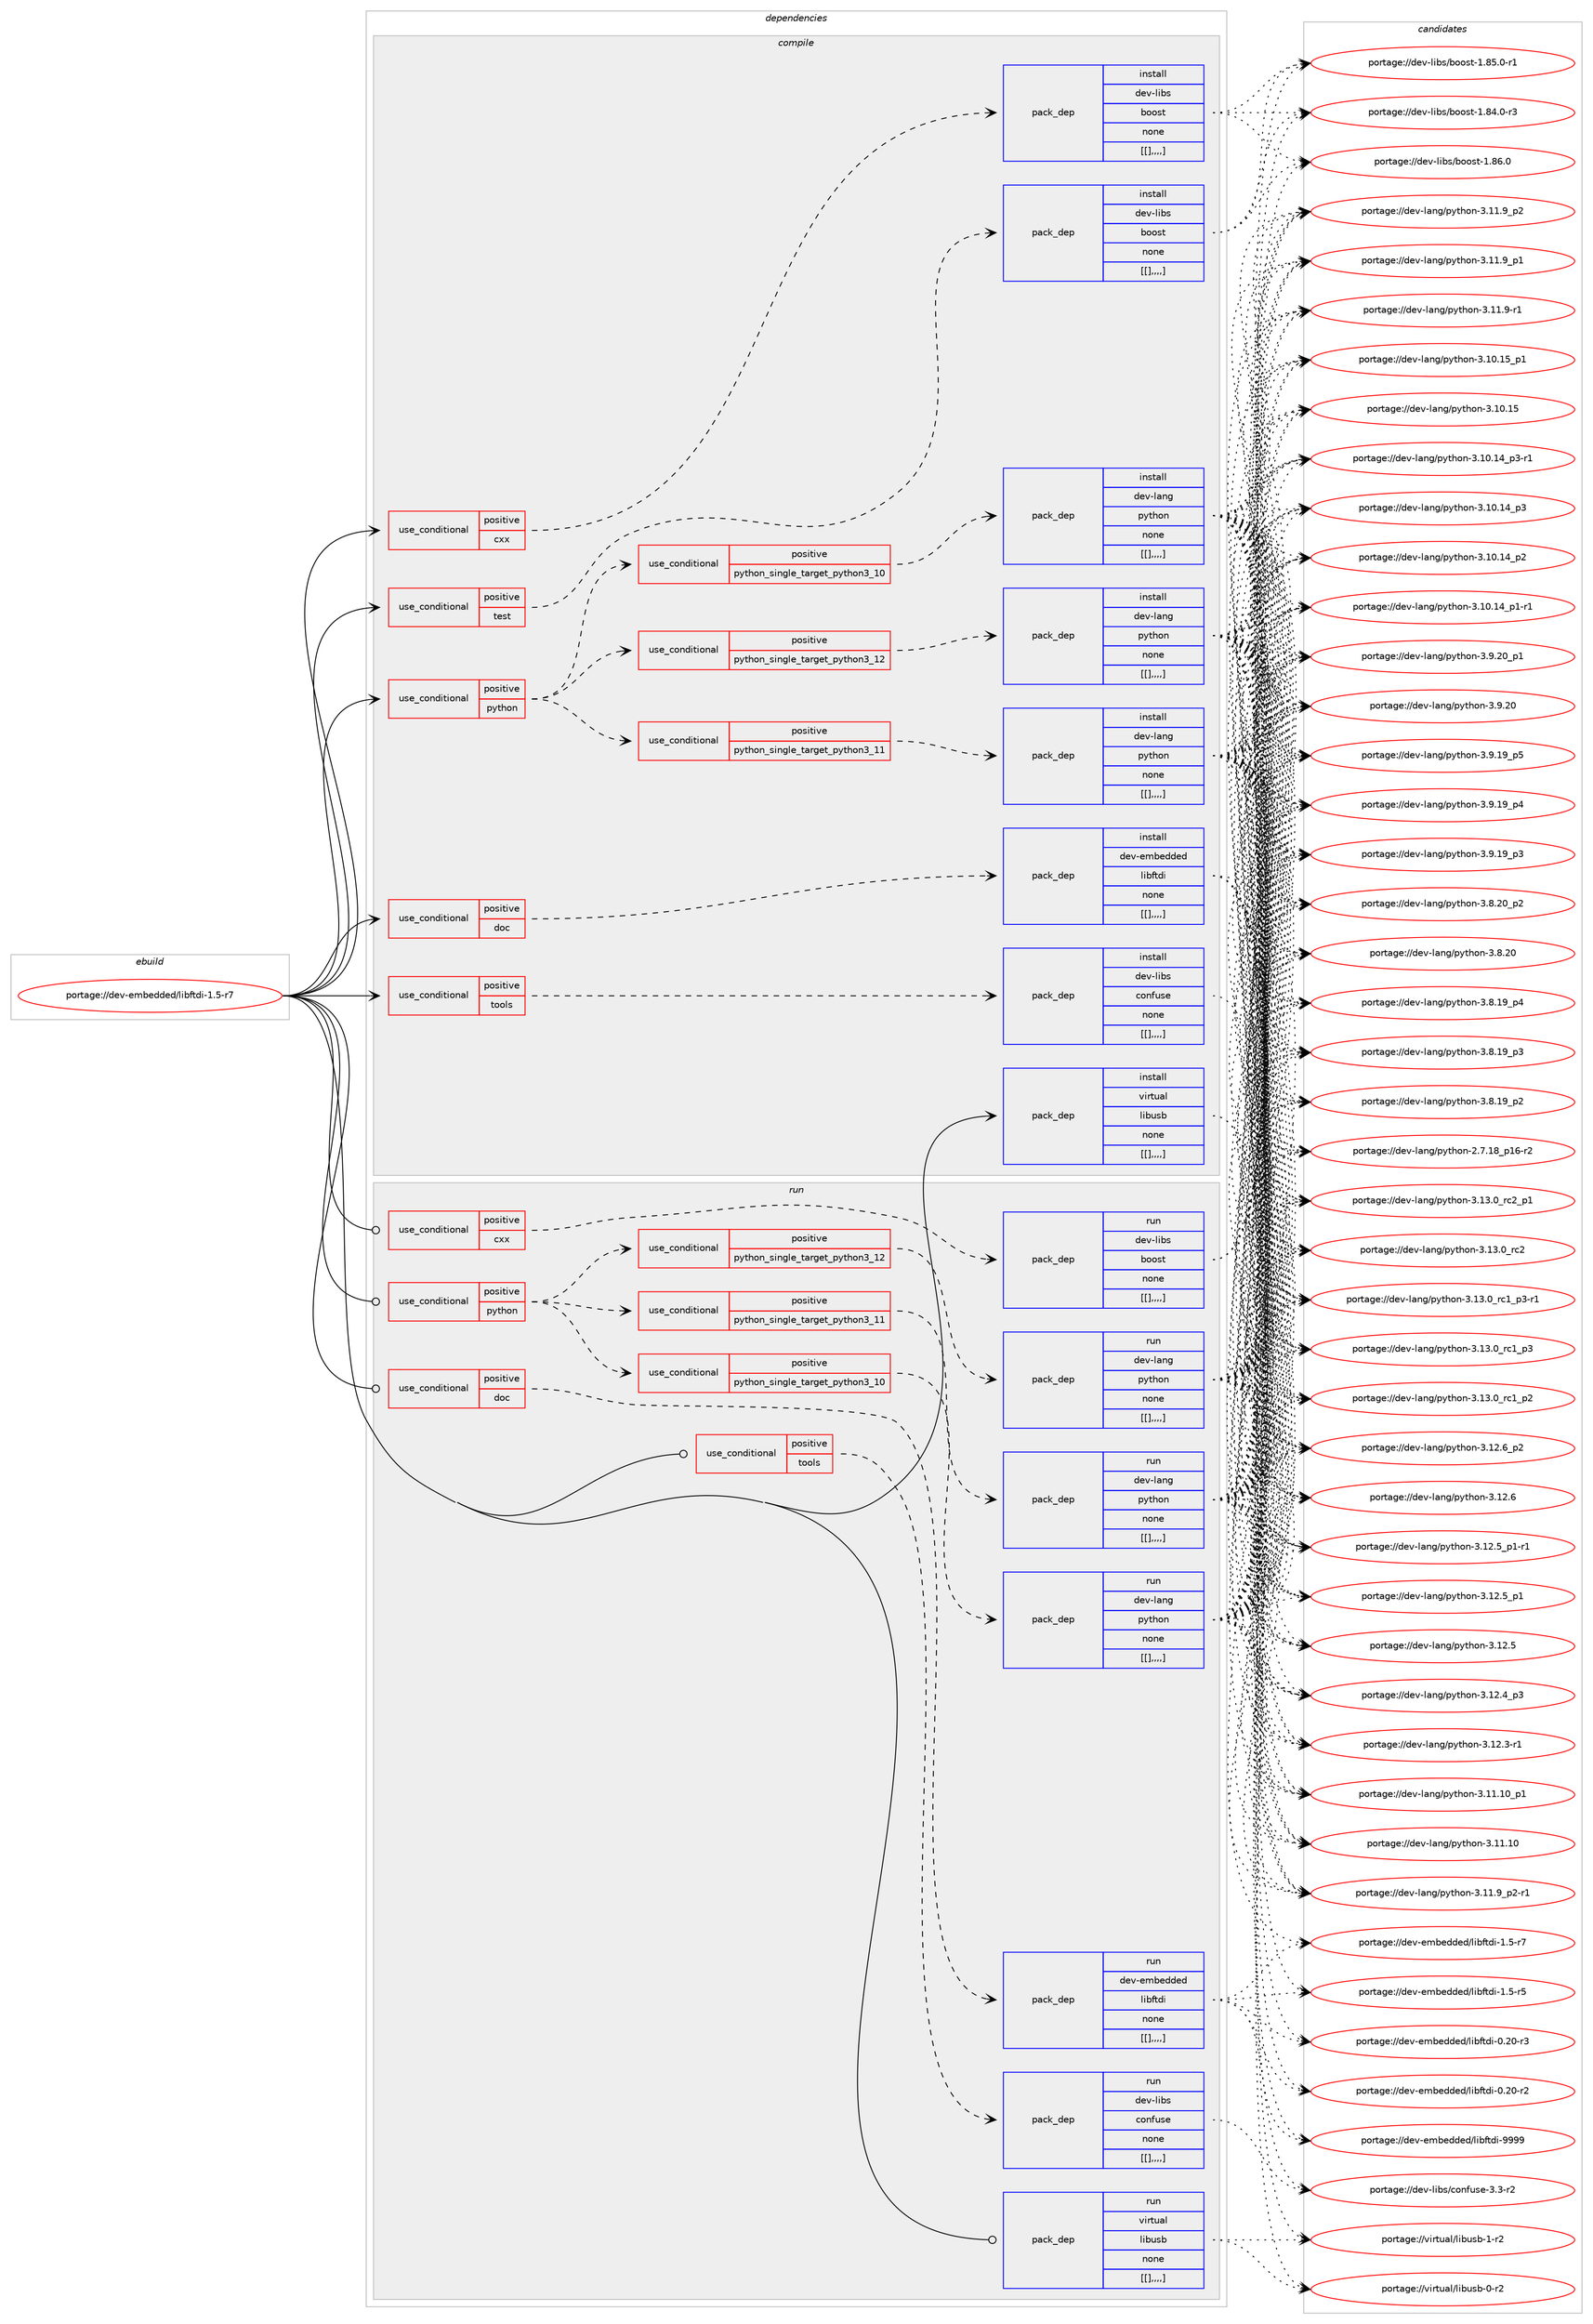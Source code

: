 digraph prolog {

# *************
# Graph options
# *************

newrank=true;
concentrate=true;
compound=true;
graph [rankdir=LR,fontname=Helvetica,fontsize=10,ranksep=1.5];#, ranksep=2.5, nodesep=0.2];
edge  [arrowhead=vee];
node  [fontname=Helvetica,fontsize=10];

# **********
# The ebuild
# **********

subgraph cluster_leftcol {
color=gray;
label=<<i>ebuild</i>>;
id [label="portage://dev-embedded/libftdi-1.5-r7", color=red, width=4, href="../dev-embedded/libftdi-1.5-r7.svg"];
}

# ****************
# The dependencies
# ****************

subgraph cluster_midcol {
color=gray;
label=<<i>dependencies</i>>;
subgraph cluster_compile {
fillcolor="#eeeeee";
style=filled;
label=<<i>compile</i>>;
subgraph cond20102 {
dependency73825 [label=<<TABLE BORDER="0" CELLBORDER="1" CELLSPACING="0" CELLPADDING="4"><TR><TD ROWSPAN="3" CELLPADDING="10">use_conditional</TD></TR><TR><TD>positive</TD></TR><TR><TD>cxx</TD></TR></TABLE>>, shape=none, color=red];
subgraph pack52779 {
dependency73826 [label=<<TABLE BORDER="0" CELLBORDER="1" CELLSPACING="0" CELLPADDING="4" WIDTH="220"><TR><TD ROWSPAN="6" CELLPADDING="30">pack_dep</TD></TR><TR><TD WIDTH="110">install</TD></TR><TR><TD>dev-libs</TD></TR><TR><TD>boost</TD></TR><TR><TD>none</TD></TR><TR><TD>[[],,,,]</TD></TR></TABLE>>, shape=none, color=blue];
}
dependency73825:e -> dependency73826:w [weight=20,style="dashed",arrowhead="vee"];
}
id:e -> dependency73825:w [weight=20,style="solid",arrowhead="vee"];
subgraph cond20103 {
dependency73827 [label=<<TABLE BORDER="0" CELLBORDER="1" CELLSPACING="0" CELLPADDING="4"><TR><TD ROWSPAN="3" CELLPADDING="10">use_conditional</TD></TR><TR><TD>positive</TD></TR><TR><TD>doc</TD></TR></TABLE>>, shape=none, color=red];
subgraph pack52780 {
dependency73828 [label=<<TABLE BORDER="0" CELLBORDER="1" CELLSPACING="0" CELLPADDING="4" WIDTH="220"><TR><TD ROWSPAN="6" CELLPADDING="30">pack_dep</TD></TR><TR><TD WIDTH="110">install</TD></TR><TR><TD>dev-embedded</TD></TR><TR><TD>libftdi</TD></TR><TR><TD>none</TD></TR><TR><TD>[[],,,,]</TD></TR></TABLE>>, shape=none, color=blue];
}
dependency73827:e -> dependency73828:w [weight=20,style="dashed",arrowhead="vee"];
}
id:e -> dependency73827:w [weight=20,style="solid",arrowhead="vee"];
subgraph cond20104 {
dependency73829 [label=<<TABLE BORDER="0" CELLBORDER="1" CELLSPACING="0" CELLPADDING="4"><TR><TD ROWSPAN="3" CELLPADDING="10">use_conditional</TD></TR><TR><TD>positive</TD></TR><TR><TD>python</TD></TR></TABLE>>, shape=none, color=red];
subgraph cond20105 {
dependency73830 [label=<<TABLE BORDER="0" CELLBORDER="1" CELLSPACING="0" CELLPADDING="4"><TR><TD ROWSPAN="3" CELLPADDING="10">use_conditional</TD></TR><TR><TD>positive</TD></TR><TR><TD>python_single_target_python3_10</TD></TR></TABLE>>, shape=none, color=red];
subgraph pack52781 {
dependency73831 [label=<<TABLE BORDER="0" CELLBORDER="1" CELLSPACING="0" CELLPADDING="4" WIDTH="220"><TR><TD ROWSPAN="6" CELLPADDING="30">pack_dep</TD></TR><TR><TD WIDTH="110">install</TD></TR><TR><TD>dev-lang</TD></TR><TR><TD>python</TD></TR><TR><TD>none</TD></TR><TR><TD>[[],,,,]</TD></TR></TABLE>>, shape=none, color=blue];
}
dependency73830:e -> dependency73831:w [weight=20,style="dashed",arrowhead="vee"];
}
dependency73829:e -> dependency73830:w [weight=20,style="dashed",arrowhead="vee"];
subgraph cond20106 {
dependency73832 [label=<<TABLE BORDER="0" CELLBORDER="1" CELLSPACING="0" CELLPADDING="4"><TR><TD ROWSPAN="3" CELLPADDING="10">use_conditional</TD></TR><TR><TD>positive</TD></TR><TR><TD>python_single_target_python3_11</TD></TR></TABLE>>, shape=none, color=red];
subgraph pack52782 {
dependency73833 [label=<<TABLE BORDER="0" CELLBORDER="1" CELLSPACING="0" CELLPADDING="4" WIDTH="220"><TR><TD ROWSPAN="6" CELLPADDING="30">pack_dep</TD></TR><TR><TD WIDTH="110">install</TD></TR><TR><TD>dev-lang</TD></TR><TR><TD>python</TD></TR><TR><TD>none</TD></TR><TR><TD>[[],,,,]</TD></TR></TABLE>>, shape=none, color=blue];
}
dependency73832:e -> dependency73833:w [weight=20,style="dashed",arrowhead="vee"];
}
dependency73829:e -> dependency73832:w [weight=20,style="dashed",arrowhead="vee"];
subgraph cond20107 {
dependency73834 [label=<<TABLE BORDER="0" CELLBORDER="1" CELLSPACING="0" CELLPADDING="4"><TR><TD ROWSPAN="3" CELLPADDING="10">use_conditional</TD></TR><TR><TD>positive</TD></TR><TR><TD>python_single_target_python3_12</TD></TR></TABLE>>, shape=none, color=red];
subgraph pack52783 {
dependency73835 [label=<<TABLE BORDER="0" CELLBORDER="1" CELLSPACING="0" CELLPADDING="4" WIDTH="220"><TR><TD ROWSPAN="6" CELLPADDING="30">pack_dep</TD></TR><TR><TD WIDTH="110">install</TD></TR><TR><TD>dev-lang</TD></TR><TR><TD>python</TD></TR><TR><TD>none</TD></TR><TR><TD>[[],,,,]</TD></TR></TABLE>>, shape=none, color=blue];
}
dependency73834:e -> dependency73835:w [weight=20,style="dashed",arrowhead="vee"];
}
dependency73829:e -> dependency73834:w [weight=20,style="dashed",arrowhead="vee"];
}
id:e -> dependency73829:w [weight=20,style="solid",arrowhead="vee"];
subgraph cond20108 {
dependency73836 [label=<<TABLE BORDER="0" CELLBORDER="1" CELLSPACING="0" CELLPADDING="4"><TR><TD ROWSPAN="3" CELLPADDING="10">use_conditional</TD></TR><TR><TD>positive</TD></TR><TR><TD>test</TD></TR></TABLE>>, shape=none, color=red];
subgraph pack52784 {
dependency73837 [label=<<TABLE BORDER="0" CELLBORDER="1" CELLSPACING="0" CELLPADDING="4" WIDTH="220"><TR><TD ROWSPAN="6" CELLPADDING="30">pack_dep</TD></TR><TR><TD WIDTH="110">install</TD></TR><TR><TD>dev-libs</TD></TR><TR><TD>boost</TD></TR><TR><TD>none</TD></TR><TR><TD>[[],,,,]</TD></TR></TABLE>>, shape=none, color=blue];
}
dependency73836:e -> dependency73837:w [weight=20,style="dashed",arrowhead="vee"];
}
id:e -> dependency73836:w [weight=20,style="solid",arrowhead="vee"];
subgraph cond20109 {
dependency73838 [label=<<TABLE BORDER="0" CELLBORDER="1" CELLSPACING="0" CELLPADDING="4"><TR><TD ROWSPAN="3" CELLPADDING="10">use_conditional</TD></TR><TR><TD>positive</TD></TR><TR><TD>tools</TD></TR></TABLE>>, shape=none, color=red];
subgraph pack52785 {
dependency73839 [label=<<TABLE BORDER="0" CELLBORDER="1" CELLSPACING="0" CELLPADDING="4" WIDTH="220"><TR><TD ROWSPAN="6" CELLPADDING="30">pack_dep</TD></TR><TR><TD WIDTH="110">install</TD></TR><TR><TD>dev-libs</TD></TR><TR><TD>confuse</TD></TR><TR><TD>none</TD></TR><TR><TD>[[],,,,]</TD></TR></TABLE>>, shape=none, color=blue];
}
dependency73838:e -> dependency73839:w [weight=20,style="dashed",arrowhead="vee"];
}
id:e -> dependency73838:w [weight=20,style="solid",arrowhead="vee"];
subgraph pack52786 {
dependency73840 [label=<<TABLE BORDER="0" CELLBORDER="1" CELLSPACING="0" CELLPADDING="4" WIDTH="220"><TR><TD ROWSPAN="6" CELLPADDING="30">pack_dep</TD></TR><TR><TD WIDTH="110">install</TD></TR><TR><TD>virtual</TD></TR><TR><TD>libusb</TD></TR><TR><TD>none</TD></TR><TR><TD>[[],,,,]</TD></TR></TABLE>>, shape=none, color=blue];
}
id:e -> dependency73840:w [weight=20,style="solid",arrowhead="vee"];
}
subgraph cluster_compileandrun {
fillcolor="#eeeeee";
style=filled;
label=<<i>compile and run</i>>;
}
subgraph cluster_run {
fillcolor="#eeeeee";
style=filled;
label=<<i>run</i>>;
subgraph cond20110 {
dependency73841 [label=<<TABLE BORDER="0" CELLBORDER="1" CELLSPACING="0" CELLPADDING="4"><TR><TD ROWSPAN="3" CELLPADDING="10">use_conditional</TD></TR><TR><TD>positive</TD></TR><TR><TD>cxx</TD></TR></TABLE>>, shape=none, color=red];
subgraph pack52787 {
dependency73842 [label=<<TABLE BORDER="0" CELLBORDER="1" CELLSPACING="0" CELLPADDING="4" WIDTH="220"><TR><TD ROWSPAN="6" CELLPADDING="30">pack_dep</TD></TR><TR><TD WIDTH="110">run</TD></TR><TR><TD>dev-libs</TD></TR><TR><TD>boost</TD></TR><TR><TD>none</TD></TR><TR><TD>[[],,,,]</TD></TR></TABLE>>, shape=none, color=blue];
}
dependency73841:e -> dependency73842:w [weight=20,style="dashed",arrowhead="vee"];
}
id:e -> dependency73841:w [weight=20,style="solid",arrowhead="odot"];
subgraph cond20111 {
dependency73843 [label=<<TABLE BORDER="0" CELLBORDER="1" CELLSPACING="0" CELLPADDING="4"><TR><TD ROWSPAN="3" CELLPADDING="10">use_conditional</TD></TR><TR><TD>positive</TD></TR><TR><TD>doc</TD></TR></TABLE>>, shape=none, color=red];
subgraph pack52788 {
dependency73844 [label=<<TABLE BORDER="0" CELLBORDER="1" CELLSPACING="0" CELLPADDING="4" WIDTH="220"><TR><TD ROWSPAN="6" CELLPADDING="30">pack_dep</TD></TR><TR><TD WIDTH="110">run</TD></TR><TR><TD>dev-embedded</TD></TR><TR><TD>libftdi</TD></TR><TR><TD>none</TD></TR><TR><TD>[[],,,,]</TD></TR></TABLE>>, shape=none, color=blue];
}
dependency73843:e -> dependency73844:w [weight=20,style="dashed",arrowhead="vee"];
}
id:e -> dependency73843:w [weight=20,style="solid",arrowhead="odot"];
subgraph cond20112 {
dependency73845 [label=<<TABLE BORDER="0" CELLBORDER="1" CELLSPACING="0" CELLPADDING="4"><TR><TD ROWSPAN="3" CELLPADDING="10">use_conditional</TD></TR><TR><TD>positive</TD></TR><TR><TD>python</TD></TR></TABLE>>, shape=none, color=red];
subgraph cond20113 {
dependency73846 [label=<<TABLE BORDER="0" CELLBORDER="1" CELLSPACING="0" CELLPADDING="4"><TR><TD ROWSPAN="3" CELLPADDING="10">use_conditional</TD></TR><TR><TD>positive</TD></TR><TR><TD>python_single_target_python3_10</TD></TR></TABLE>>, shape=none, color=red];
subgraph pack52789 {
dependency73847 [label=<<TABLE BORDER="0" CELLBORDER="1" CELLSPACING="0" CELLPADDING="4" WIDTH="220"><TR><TD ROWSPAN="6" CELLPADDING="30">pack_dep</TD></TR><TR><TD WIDTH="110">run</TD></TR><TR><TD>dev-lang</TD></TR><TR><TD>python</TD></TR><TR><TD>none</TD></TR><TR><TD>[[],,,,]</TD></TR></TABLE>>, shape=none, color=blue];
}
dependency73846:e -> dependency73847:w [weight=20,style="dashed",arrowhead="vee"];
}
dependency73845:e -> dependency73846:w [weight=20,style="dashed",arrowhead="vee"];
subgraph cond20114 {
dependency73848 [label=<<TABLE BORDER="0" CELLBORDER="1" CELLSPACING="0" CELLPADDING="4"><TR><TD ROWSPAN="3" CELLPADDING="10">use_conditional</TD></TR><TR><TD>positive</TD></TR><TR><TD>python_single_target_python3_11</TD></TR></TABLE>>, shape=none, color=red];
subgraph pack52790 {
dependency73849 [label=<<TABLE BORDER="0" CELLBORDER="1" CELLSPACING="0" CELLPADDING="4" WIDTH="220"><TR><TD ROWSPAN="6" CELLPADDING="30">pack_dep</TD></TR><TR><TD WIDTH="110">run</TD></TR><TR><TD>dev-lang</TD></TR><TR><TD>python</TD></TR><TR><TD>none</TD></TR><TR><TD>[[],,,,]</TD></TR></TABLE>>, shape=none, color=blue];
}
dependency73848:e -> dependency73849:w [weight=20,style="dashed",arrowhead="vee"];
}
dependency73845:e -> dependency73848:w [weight=20,style="dashed",arrowhead="vee"];
subgraph cond20115 {
dependency73850 [label=<<TABLE BORDER="0" CELLBORDER="1" CELLSPACING="0" CELLPADDING="4"><TR><TD ROWSPAN="3" CELLPADDING="10">use_conditional</TD></TR><TR><TD>positive</TD></TR><TR><TD>python_single_target_python3_12</TD></TR></TABLE>>, shape=none, color=red];
subgraph pack52791 {
dependency73851 [label=<<TABLE BORDER="0" CELLBORDER="1" CELLSPACING="0" CELLPADDING="4" WIDTH="220"><TR><TD ROWSPAN="6" CELLPADDING="30">pack_dep</TD></TR><TR><TD WIDTH="110">run</TD></TR><TR><TD>dev-lang</TD></TR><TR><TD>python</TD></TR><TR><TD>none</TD></TR><TR><TD>[[],,,,]</TD></TR></TABLE>>, shape=none, color=blue];
}
dependency73850:e -> dependency73851:w [weight=20,style="dashed",arrowhead="vee"];
}
dependency73845:e -> dependency73850:w [weight=20,style="dashed",arrowhead="vee"];
}
id:e -> dependency73845:w [weight=20,style="solid",arrowhead="odot"];
subgraph cond20116 {
dependency73852 [label=<<TABLE BORDER="0" CELLBORDER="1" CELLSPACING="0" CELLPADDING="4"><TR><TD ROWSPAN="3" CELLPADDING="10">use_conditional</TD></TR><TR><TD>positive</TD></TR><TR><TD>tools</TD></TR></TABLE>>, shape=none, color=red];
subgraph pack52792 {
dependency73853 [label=<<TABLE BORDER="0" CELLBORDER="1" CELLSPACING="0" CELLPADDING="4" WIDTH="220"><TR><TD ROWSPAN="6" CELLPADDING="30">pack_dep</TD></TR><TR><TD WIDTH="110">run</TD></TR><TR><TD>dev-libs</TD></TR><TR><TD>confuse</TD></TR><TR><TD>none</TD></TR><TR><TD>[[],,,,]</TD></TR></TABLE>>, shape=none, color=blue];
}
dependency73852:e -> dependency73853:w [weight=20,style="dashed",arrowhead="vee"];
}
id:e -> dependency73852:w [weight=20,style="solid",arrowhead="odot"];
subgraph pack52793 {
dependency73854 [label=<<TABLE BORDER="0" CELLBORDER="1" CELLSPACING="0" CELLPADDING="4" WIDTH="220"><TR><TD ROWSPAN="6" CELLPADDING="30">pack_dep</TD></TR><TR><TD WIDTH="110">run</TD></TR><TR><TD>virtual</TD></TR><TR><TD>libusb</TD></TR><TR><TD>none</TD></TR><TR><TD>[[],,,,]</TD></TR></TABLE>>, shape=none, color=blue];
}
id:e -> dependency73854:w [weight=20,style="solid",arrowhead="odot"];
}
}

# **************
# The candidates
# **************

subgraph cluster_choices {
rank=same;
color=gray;
label=<<i>candidates</i>>;

subgraph choice52779 {
color=black;
nodesep=1;
choice1001011184510810598115479811111111511645494656544648 [label="portage://dev-libs/boost-1.86.0", color=red, width=4,href="../dev-libs/boost-1.86.0.svg"];
choice10010111845108105981154798111111115116454946565346484511449 [label="portage://dev-libs/boost-1.85.0-r1", color=red, width=4,href="../dev-libs/boost-1.85.0-r1.svg"];
choice10010111845108105981154798111111115116454946565246484511451 [label="portage://dev-libs/boost-1.84.0-r3", color=red, width=4,href="../dev-libs/boost-1.84.0-r3.svg"];
dependency73826:e -> choice1001011184510810598115479811111111511645494656544648:w [style=dotted,weight="100"];
dependency73826:e -> choice10010111845108105981154798111111115116454946565346484511449:w [style=dotted,weight="100"];
dependency73826:e -> choice10010111845108105981154798111111115116454946565246484511451:w [style=dotted,weight="100"];
}
subgraph choice52780 {
color=black;
nodesep=1;
choice100101118451011099810110010010110047108105981021161001054557575757 [label="portage://dev-embedded/libftdi-9999", color=red, width=4,href="../dev-embedded/libftdi-9999.svg"];
choice10010111845101109981011001001011004710810598102116100105454946534511455 [label="portage://dev-embedded/libftdi-1.5-r7", color=red, width=4,href="../dev-embedded/libftdi-1.5-r7.svg"];
choice10010111845101109981011001001011004710810598102116100105454946534511453 [label="portage://dev-embedded/libftdi-1.5-r5", color=red, width=4,href="../dev-embedded/libftdi-1.5-r5.svg"];
choice1001011184510110998101100100101100471081059810211610010545484650484511451 [label="portage://dev-embedded/libftdi-0.20-r3", color=red, width=4,href="../dev-embedded/libftdi-0.20-r3.svg"];
choice1001011184510110998101100100101100471081059810211610010545484650484511450 [label="portage://dev-embedded/libftdi-0.20-r2", color=red, width=4,href="../dev-embedded/libftdi-0.20-r2.svg"];
dependency73828:e -> choice100101118451011099810110010010110047108105981021161001054557575757:w [style=dotted,weight="100"];
dependency73828:e -> choice10010111845101109981011001001011004710810598102116100105454946534511455:w [style=dotted,weight="100"];
dependency73828:e -> choice10010111845101109981011001001011004710810598102116100105454946534511453:w [style=dotted,weight="100"];
dependency73828:e -> choice1001011184510110998101100100101100471081059810211610010545484650484511451:w [style=dotted,weight="100"];
dependency73828:e -> choice1001011184510110998101100100101100471081059810211610010545484650484511450:w [style=dotted,weight="100"];
}
subgraph choice52781 {
color=black;
nodesep=1;
choice100101118451089711010347112121116104111110455146495146489511499509511249 [label="portage://dev-lang/python-3.13.0_rc2_p1", color=red, width=4,href="../dev-lang/python-3.13.0_rc2_p1.svg"];
choice10010111845108971101034711212111610411111045514649514648951149950 [label="portage://dev-lang/python-3.13.0_rc2", color=red, width=4,href="../dev-lang/python-3.13.0_rc2.svg"];
choice1001011184510897110103471121211161041111104551464951464895114994995112514511449 [label="portage://dev-lang/python-3.13.0_rc1_p3-r1", color=red, width=4,href="../dev-lang/python-3.13.0_rc1_p3-r1.svg"];
choice100101118451089711010347112121116104111110455146495146489511499499511251 [label="portage://dev-lang/python-3.13.0_rc1_p3", color=red, width=4,href="../dev-lang/python-3.13.0_rc1_p3.svg"];
choice100101118451089711010347112121116104111110455146495146489511499499511250 [label="portage://dev-lang/python-3.13.0_rc1_p2", color=red, width=4,href="../dev-lang/python-3.13.0_rc1_p2.svg"];
choice100101118451089711010347112121116104111110455146495046549511250 [label="portage://dev-lang/python-3.12.6_p2", color=red, width=4,href="../dev-lang/python-3.12.6_p2.svg"];
choice10010111845108971101034711212111610411111045514649504654 [label="portage://dev-lang/python-3.12.6", color=red, width=4,href="../dev-lang/python-3.12.6.svg"];
choice1001011184510897110103471121211161041111104551464950465395112494511449 [label="portage://dev-lang/python-3.12.5_p1-r1", color=red, width=4,href="../dev-lang/python-3.12.5_p1-r1.svg"];
choice100101118451089711010347112121116104111110455146495046539511249 [label="portage://dev-lang/python-3.12.5_p1", color=red, width=4,href="../dev-lang/python-3.12.5_p1.svg"];
choice10010111845108971101034711212111610411111045514649504653 [label="portage://dev-lang/python-3.12.5", color=red, width=4,href="../dev-lang/python-3.12.5.svg"];
choice100101118451089711010347112121116104111110455146495046529511251 [label="portage://dev-lang/python-3.12.4_p3", color=red, width=4,href="../dev-lang/python-3.12.4_p3.svg"];
choice100101118451089711010347112121116104111110455146495046514511449 [label="portage://dev-lang/python-3.12.3-r1", color=red, width=4,href="../dev-lang/python-3.12.3-r1.svg"];
choice10010111845108971101034711212111610411111045514649494649489511249 [label="portage://dev-lang/python-3.11.10_p1", color=red, width=4,href="../dev-lang/python-3.11.10_p1.svg"];
choice1001011184510897110103471121211161041111104551464949464948 [label="portage://dev-lang/python-3.11.10", color=red, width=4,href="../dev-lang/python-3.11.10.svg"];
choice1001011184510897110103471121211161041111104551464949465795112504511449 [label="portage://dev-lang/python-3.11.9_p2-r1", color=red, width=4,href="../dev-lang/python-3.11.9_p2-r1.svg"];
choice100101118451089711010347112121116104111110455146494946579511250 [label="portage://dev-lang/python-3.11.9_p2", color=red, width=4,href="../dev-lang/python-3.11.9_p2.svg"];
choice100101118451089711010347112121116104111110455146494946579511249 [label="portage://dev-lang/python-3.11.9_p1", color=red, width=4,href="../dev-lang/python-3.11.9_p1.svg"];
choice100101118451089711010347112121116104111110455146494946574511449 [label="portage://dev-lang/python-3.11.9-r1", color=red, width=4,href="../dev-lang/python-3.11.9-r1.svg"];
choice10010111845108971101034711212111610411111045514649484649539511249 [label="portage://dev-lang/python-3.10.15_p1", color=red, width=4,href="../dev-lang/python-3.10.15_p1.svg"];
choice1001011184510897110103471121211161041111104551464948464953 [label="portage://dev-lang/python-3.10.15", color=red, width=4,href="../dev-lang/python-3.10.15.svg"];
choice100101118451089711010347112121116104111110455146494846495295112514511449 [label="portage://dev-lang/python-3.10.14_p3-r1", color=red, width=4,href="../dev-lang/python-3.10.14_p3-r1.svg"];
choice10010111845108971101034711212111610411111045514649484649529511251 [label="portage://dev-lang/python-3.10.14_p3", color=red, width=4,href="../dev-lang/python-3.10.14_p3.svg"];
choice10010111845108971101034711212111610411111045514649484649529511250 [label="portage://dev-lang/python-3.10.14_p2", color=red, width=4,href="../dev-lang/python-3.10.14_p2.svg"];
choice100101118451089711010347112121116104111110455146494846495295112494511449 [label="portage://dev-lang/python-3.10.14_p1-r1", color=red, width=4,href="../dev-lang/python-3.10.14_p1-r1.svg"];
choice100101118451089711010347112121116104111110455146574650489511249 [label="portage://dev-lang/python-3.9.20_p1", color=red, width=4,href="../dev-lang/python-3.9.20_p1.svg"];
choice10010111845108971101034711212111610411111045514657465048 [label="portage://dev-lang/python-3.9.20", color=red, width=4,href="../dev-lang/python-3.9.20.svg"];
choice100101118451089711010347112121116104111110455146574649579511253 [label="portage://dev-lang/python-3.9.19_p5", color=red, width=4,href="../dev-lang/python-3.9.19_p5.svg"];
choice100101118451089711010347112121116104111110455146574649579511252 [label="portage://dev-lang/python-3.9.19_p4", color=red, width=4,href="../dev-lang/python-3.9.19_p4.svg"];
choice100101118451089711010347112121116104111110455146574649579511251 [label="portage://dev-lang/python-3.9.19_p3", color=red, width=4,href="../dev-lang/python-3.9.19_p3.svg"];
choice100101118451089711010347112121116104111110455146564650489511250 [label="portage://dev-lang/python-3.8.20_p2", color=red, width=4,href="../dev-lang/python-3.8.20_p2.svg"];
choice10010111845108971101034711212111610411111045514656465048 [label="portage://dev-lang/python-3.8.20", color=red, width=4,href="../dev-lang/python-3.8.20.svg"];
choice100101118451089711010347112121116104111110455146564649579511252 [label="portage://dev-lang/python-3.8.19_p4", color=red, width=4,href="../dev-lang/python-3.8.19_p4.svg"];
choice100101118451089711010347112121116104111110455146564649579511251 [label="portage://dev-lang/python-3.8.19_p3", color=red, width=4,href="../dev-lang/python-3.8.19_p3.svg"];
choice100101118451089711010347112121116104111110455146564649579511250 [label="portage://dev-lang/python-3.8.19_p2", color=red, width=4,href="../dev-lang/python-3.8.19_p2.svg"];
choice100101118451089711010347112121116104111110455046554649569511249544511450 [label="portage://dev-lang/python-2.7.18_p16-r2", color=red, width=4,href="../dev-lang/python-2.7.18_p16-r2.svg"];
dependency73831:e -> choice100101118451089711010347112121116104111110455146495146489511499509511249:w [style=dotted,weight="100"];
dependency73831:e -> choice10010111845108971101034711212111610411111045514649514648951149950:w [style=dotted,weight="100"];
dependency73831:e -> choice1001011184510897110103471121211161041111104551464951464895114994995112514511449:w [style=dotted,weight="100"];
dependency73831:e -> choice100101118451089711010347112121116104111110455146495146489511499499511251:w [style=dotted,weight="100"];
dependency73831:e -> choice100101118451089711010347112121116104111110455146495146489511499499511250:w [style=dotted,weight="100"];
dependency73831:e -> choice100101118451089711010347112121116104111110455146495046549511250:w [style=dotted,weight="100"];
dependency73831:e -> choice10010111845108971101034711212111610411111045514649504654:w [style=dotted,weight="100"];
dependency73831:e -> choice1001011184510897110103471121211161041111104551464950465395112494511449:w [style=dotted,weight="100"];
dependency73831:e -> choice100101118451089711010347112121116104111110455146495046539511249:w [style=dotted,weight="100"];
dependency73831:e -> choice10010111845108971101034711212111610411111045514649504653:w [style=dotted,weight="100"];
dependency73831:e -> choice100101118451089711010347112121116104111110455146495046529511251:w [style=dotted,weight="100"];
dependency73831:e -> choice100101118451089711010347112121116104111110455146495046514511449:w [style=dotted,weight="100"];
dependency73831:e -> choice10010111845108971101034711212111610411111045514649494649489511249:w [style=dotted,weight="100"];
dependency73831:e -> choice1001011184510897110103471121211161041111104551464949464948:w [style=dotted,weight="100"];
dependency73831:e -> choice1001011184510897110103471121211161041111104551464949465795112504511449:w [style=dotted,weight="100"];
dependency73831:e -> choice100101118451089711010347112121116104111110455146494946579511250:w [style=dotted,weight="100"];
dependency73831:e -> choice100101118451089711010347112121116104111110455146494946579511249:w [style=dotted,weight="100"];
dependency73831:e -> choice100101118451089711010347112121116104111110455146494946574511449:w [style=dotted,weight="100"];
dependency73831:e -> choice10010111845108971101034711212111610411111045514649484649539511249:w [style=dotted,weight="100"];
dependency73831:e -> choice1001011184510897110103471121211161041111104551464948464953:w [style=dotted,weight="100"];
dependency73831:e -> choice100101118451089711010347112121116104111110455146494846495295112514511449:w [style=dotted,weight="100"];
dependency73831:e -> choice10010111845108971101034711212111610411111045514649484649529511251:w [style=dotted,weight="100"];
dependency73831:e -> choice10010111845108971101034711212111610411111045514649484649529511250:w [style=dotted,weight="100"];
dependency73831:e -> choice100101118451089711010347112121116104111110455146494846495295112494511449:w [style=dotted,weight="100"];
dependency73831:e -> choice100101118451089711010347112121116104111110455146574650489511249:w [style=dotted,weight="100"];
dependency73831:e -> choice10010111845108971101034711212111610411111045514657465048:w [style=dotted,weight="100"];
dependency73831:e -> choice100101118451089711010347112121116104111110455146574649579511253:w [style=dotted,weight="100"];
dependency73831:e -> choice100101118451089711010347112121116104111110455146574649579511252:w [style=dotted,weight="100"];
dependency73831:e -> choice100101118451089711010347112121116104111110455146574649579511251:w [style=dotted,weight="100"];
dependency73831:e -> choice100101118451089711010347112121116104111110455146564650489511250:w [style=dotted,weight="100"];
dependency73831:e -> choice10010111845108971101034711212111610411111045514656465048:w [style=dotted,weight="100"];
dependency73831:e -> choice100101118451089711010347112121116104111110455146564649579511252:w [style=dotted,weight="100"];
dependency73831:e -> choice100101118451089711010347112121116104111110455146564649579511251:w [style=dotted,weight="100"];
dependency73831:e -> choice100101118451089711010347112121116104111110455146564649579511250:w [style=dotted,weight="100"];
dependency73831:e -> choice100101118451089711010347112121116104111110455046554649569511249544511450:w [style=dotted,weight="100"];
}
subgraph choice52782 {
color=black;
nodesep=1;
choice100101118451089711010347112121116104111110455146495146489511499509511249 [label="portage://dev-lang/python-3.13.0_rc2_p1", color=red, width=4,href="../dev-lang/python-3.13.0_rc2_p1.svg"];
choice10010111845108971101034711212111610411111045514649514648951149950 [label="portage://dev-lang/python-3.13.0_rc2", color=red, width=4,href="../dev-lang/python-3.13.0_rc2.svg"];
choice1001011184510897110103471121211161041111104551464951464895114994995112514511449 [label="portage://dev-lang/python-3.13.0_rc1_p3-r1", color=red, width=4,href="../dev-lang/python-3.13.0_rc1_p3-r1.svg"];
choice100101118451089711010347112121116104111110455146495146489511499499511251 [label="portage://dev-lang/python-3.13.0_rc1_p3", color=red, width=4,href="../dev-lang/python-3.13.0_rc1_p3.svg"];
choice100101118451089711010347112121116104111110455146495146489511499499511250 [label="portage://dev-lang/python-3.13.0_rc1_p2", color=red, width=4,href="../dev-lang/python-3.13.0_rc1_p2.svg"];
choice100101118451089711010347112121116104111110455146495046549511250 [label="portage://dev-lang/python-3.12.6_p2", color=red, width=4,href="../dev-lang/python-3.12.6_p2.svg"];
choice10010111845108971101034711212111610411111045514649504654 [label="portage://dev-lang/python-3.12.6", color=red, width=4,href="../dev-lang/python-3.12.6.svg"];
choice1001011184510897110103471121211161041111104551464950465395112494511449 [label="portage://dev-lang/python-3.12.5_p1-r1", color=red, width=4,href="../dev-lang/python-3.12.5_p1-r1.svg"];
choice100101118451089711010347112121116104111110455146495046539511249 [label="portage://dev-lang/python-3.12.5_p1", color=red, width=4,href="../dev-lang/python-3.12.5_p1.svg"];
choice10010111845108971101034711212111610411111045514649504653 [label="portage://dev-lang/python-3.12.5", color=red, width=4,href="../dev-lang/python-3.12.5.svg"];
choice100101118451089711010347112121116104111110455146495046529511251 [label="portage://dev-lang/python-3.12.4_p3", color=red, width=4,href="../dev-lang/python-3.12.4_p3.svg"];
choice100101118451089711010347112121116104111110455146495046514511449 [label="portage://dev-lang/python-3.12.3-r1", color=red, width=4,href="../dev-lang/python-3.12.3-r1.svg"];
choice10010111845108971101034711212111610411111045514649494649489511249 [label="portage://dev-lang/python-3.11.10_p1", color=red, width=4,href="../dev-lang/python-3.11.10_p1.svg"];
choice1001011184510897110103471121211161041111104551464949464948 [label="portage://dev-lang/python-3.11.10", color=red, width=4,href="../dev-lang/python-3.11.10.svg"];
choice1001011184510897110103471121211161041111104551464949465795112504511449 [label="portage://dev-lang/python-3.11.9_p2-r1", color=red, width=4,href="../dev-lang/python-3.11.9_p2-r1.svg"];
choice100101118451089711010347112121116104111110455146494946579511250 [label="portage://dev-lang/python-3.11.9_p2", color=red, width=4,href="../dev-lang/python-3.11.9_p2.svg"];
choice100101118451089711010347112121116104111110455146494946579511249 [label="portage://dev-lang/python-3.11.9_p1", color=red, width=4,href="../dev-lang/python-3.11.9_p1.svg"];
choice100101118451089711010347112121116104111110455146494946574511449 [label="portage://dev-lang/python-3.11.9-r1", color=red, width=4,href="../dev-lang/python-3.11.9-r1.svg"];
choice10010111845108971101034711212111610411111045514649484649539511249 [label="portage://dev-lang/python-3.10.15_p1", color=red, width=4,href="../dev-lang/python-3.10.15_p1.svg"];
choice1001011184510897110103471121211161041111104551464948464953 [label="portage://dev-lang/python-3.10.15", color=red, width=4,href="../dev-lang/python-3.10.15.svg"];
choice100101118451089711010347112121116104111110455146494846495295112514511449 [label="portage://dev-lang/python-3.10.14_p3-r1", color=red, width=4,href="../dev-lang/python-3.10.14_p3-r1.svg"];
choice10010111845108971101034711212111610411111045514649484649529511251 [label="portage://dev-lang/python-3.10.14_p3", color=red, width=4,href="../dev-lang/python-3.10.14_p3.svg"];
choice10010111845108971101034711212111610411111045514649484649529511250 [label="portage://dev-lang/python-3.10.14_p2", color=red, width=4,href="../dev-lang/python-3.10.14_p2.svg"];
choice100101118451089711010347112121116104111110455146494846495295112494511449 [label="portage://dev-lang/python-3.10.14_p1-r1", color=red, width=4,href="../dev-lang/python-3.10.14_p1-r1.svg"];
choice100101118451089711010347112121116104111110455146574650489511249 [label="portage://dev-lang/python-3.9.20_p1", color=red, width=4,href="../dev-lang/python-3.9.20_p1.svg"];
choice10010111845108971101034711212111610411111045514657465048 [label="portage://dev-lang/python-3.9.20", color=red, width=4,href="../dev-lang/python-3.9.20.svg"];
choice100101118451089711010347112121116104111110455146574649579511253 [label="portage://dev-lang/python-3.9.19_p5", color=red, width=4,href="../dev-lang/python-3.9.19_p5.svg"];
choice100101118451089711010347112121116104111110455146574649579511252 [label="portage://dev-lang/python-3.9.19_p4", color=red, width=4,href="../dev-lang/python-3.9.19_p4.svg"];
choice100101118451089711010347112121116104111110455146574649579511251 [label="portage://dev-lang/python-3.9.19_p3", color=red, width=4,href="../dev-lang/python-3.9.19_p3.svg"];
choice100101118451089711010347112121116104111110455146564650489511250 [label="portage://dev-lang/python-3.8.20_p2", color=red, width=4,href="../dev-lang/python-3.8.20_p2.svg"];
choice10010111845108971101034711212111610411111045514656465048 [label="portage://dev-lang/python-3.8.20", color=red, width=4,href="../dev-lang/python-3.8.20.svg"];
choice100101118451089711010347112121116104111110455146564649579511252 [label="portage://dev-lang/python-3.8.19_p4", color=red, width=4,href="../dev-lang/python-3.8.19_p4.svg"];
choice100101118451089711010347112121116104111110455146564649579511251 [label="portage://dev-lang/python-3.8.19_p3", color=red, width=4,href="../dev-lang/python-3.8.19_p3.svg"];
choice100101118451089711010347112121116104111110455146564649579511250 [label="portage://dev-lang/python-3.8.19_p2", color=red, width=4,href="../dev-lang/python-3.8.19_p2.svg"];
choice100101118451089711010347112121116104111110455046554649569511249544511450 [label="portage://dev-lang/python-2.7.18_p16-r2", color=red, width=4,href="../dev-lang/python-2.7.18_p16-r2.svg"];
dependency73833:e -> choice100101118451089711010347112121116104111110455146495146489511499509511249:w [style=dotted,weight="100"];
dependency73833:e -> choice10010111845108971101034711212111610411111045514649514648951149950:w [style=dotted,weight="100"];
dependency73833:e -> choice1001011184510897110103471121211161041111104551464951464895114994995112514511449:w [style=dotted,weight="100"];
dependency73833:e -> choice100101118451089711010347112121116104111110455146495146489511499499511251:w [style=dotted,weight="100"];
dependency73833:e -> choice100101118451089711010347112121116104111110455146495146489511499499511250:w [style=dotted,weight="100"];
dependency73833:e -> choice100101118451089711010347112121116104111110455146495046549511250:w [style=dotted,weight="100"];
dependency73833:e -> choice10010111845108971101034711212111610411111045514649504654:w [style=dotted,weight="100"];
dependency73833:e -> choice1001011184510897110103471121211161041111104551464950465395112494511449:w [style=dotted,weight="100"];
dependency73833:e -> choice100101118451089711010347112121116104111110455146495046539511249:w [style=dotted,weight="100"];
dependency73833:e -> choice10010111845108971101034711212111610411111045514649504653:w [style=dotted,weight="100"];
dependency73833:e -> choice100101118451089711010347112121116104111110455146495046529511251:w [style=dotted,weight="100"];
dependency73833:e -> choice100101118451089711010347112121116104111110455146495046514511449:w [style=dotted,weight="100"];
dependency73833:e -> choice10010111845108971101034711212111610411111045514649494649489511249:w [style=dotted,weight="100"];
dependency73833:e -> choice1001011184510897110103471121211161041111104551464949464948:w [style=dotted,weight="100"];
dependency73833:e -> choice1001011184510897110103471121211161041111104551464949465795112504511449:w [style=dotted,weight="100"];
dependency73833:e -> choice100101118451089711010347112121116104111110455146494946579511250:w [style=dotted,weight="100"];
dependency73833:e -> choice100101118451089711010347112121116104111110455146494946579511249:w [style=dotted,weight="100"];
dependency73833:e -> choice100101118451089711010347112121116104111110455146494946574511449:w [style=dotted,weight="100"];
dependency73833:e -> choice10010111845108971101034711212111610411111045514649484649539511249:w [style=dotted,weight="100"];
dependency73833:e -> choice1001011184510897110103471121211161041111104551464948464953:w [style=dotted,weight="100"];
dependency73833:e -> choice100101118451089711010347112121116104111110455146494846495295112514511449:w [style=dotted,weight="100"];
dependency73833:e -> choice10010111845108971101034711212111610411111045514649484649529511251:w [style=dotted,weight="100"];
dependency73833:e -> choice10010111845108971101034711212111610411111045514649484649529511250:w [style=dotted,weight="100"];
dependency73833:e -> choice100101118451089711010347112121116104111110455146494846495295112494511449:w [style=dotted,weight="100"];
dependency73833:e -> choice100101118451089711010347112121116104111110455146574650489511249:w [style=dotted,weight="100"];
dependency73833:e -> choice10010111845108971101034711212111610411111045514657465048:w [style=dotted,weight="100"];
dependency73833:e -> choice100101118451089711010347112121116104111110455146574649579511253:w [style=dotted,weight="100"];
dependency73833:e -> choice100101118451089711010347112121116104111110455146574649579511252:w [style=dotted,weight="100"];
dependency73833:e -> choice100101118451089711010347112121116104111110455146574649579511251:w [style=dotted,weight="100"];
dependency73833:e -> choice100101118451089711010347112121116104111110455146564650489511250:w [style=dotted,weight="100"];
dependency73833:e -> choice10010111845108971101034711212111610411111045514656465048:w [style=dotted,weight="100"];
dependency73833:e -> choice100101118451089711010347112121116104111110455146564649579511252:w [style=dotted,weight="100"];
dependency73833:e -> choice100101118451089711010347112121116104111110455146564649579511251:w [style=dotted,weight="100"];
dependency73833:e -> choice100101118451089711010347112121116104111110455146564649579511250:w [style=dotted,weight="100"];
dependency73833:e -> choice100101118451089711010347112121116104111110455046554649569511249544511450:w [style=dotted,weight="100"];
}
subgraph choice52783 {
color=black;
nodesep=1;
choice100101118451089711010347112121116104111110455146495146489511499509511249 [label="portage://dev-lang/python-3.13.0_rc2_p1", color=red, width=4,href="../dev-lang/python-3.13.0_rc2_p1.svg"];
choice10010111845108971101034711212111610411111045514649514648951149950 [label="portage://dev-lang/python-3.13.0_rc2", color=red, width=4,href="../dev-lang/python-3.13.0_rc2.svg"];
choice1001011184510897110103471121211161041111104551464951464895114994995112514511449 [label="portage://dev-lang/python-3.13.0_rc1_p3-r1", color=red, width=4,href="../dev-lang/python-3.13.0_rc1_p3-r1.svg"];
choice100101118451089711010347112121116104111110455146495146489511499499511251 [label="portage://dev-lang/python-3.13.0_rc1_p3", color=red, width=4,href="../dev-lang/python-3.13.0_rc1_p3.svg"];
choice100101118451089711010347112121116104111110455146495146489511499499511250 [label="portage://dev-lang/python-3.13.0_rc1_p2", color=red, width=4,href="../dev-lang/python-3.13.0_rc1_p2.svg"];
choice100101118451089711010347112121116104111110455146495046549511250 [label="portage://dev-lang/python-3.12.6_p2", color=red, width=4,href="../dev-lang/python-3.12.6_p2.svg"];
choice10010111845108971101034711212111610411111045514649504654 [label="portage://dev-lang/python-3.12.6", color=red, width=4,href="../dev-lang/python-3.12.6.svg"];
choice1001011184510897110103471121211161041111104551464950465395112494511449 [label="portage://dev-lang/python-3.12.5_p1-r1", color=red, width=4,href="../dev-lang/python-3.12.5_p1-r1.svg"];
choice100101118451089711010347112121116104111110455146495046539511249 [label="portage://dev-lang/python-3.12.5_p1", color=red, width=4,href="../dev-lang/python-3.12.5_p1.svg"];
choice10010111845108971101034711212111610411111045514649504653 [label="portage://dev-lang/python-3.12.5", color=red, width=4,href="../dev-lang/python-3.12.5.svg"];
choice100101118451089711010347112121116104111110455146495046529511251 [label="portage://dev-lang/python-3.12.4_p3", color=red, width=4,href="../dev-lang/python-3.12.4_p3.svg"];
choice100101118451089711010347112121116104111110455146495046514511449 [label="portage://dev-lang/python-3.12.3-r1", color=red, width=4,href="../dev-lang/python-3.12.3-r1.svg"];
choice10010111845108971101034711212111610411111045514649494649489511249 [label="portage://dev-lang/python-3.11.10_p1", color=red, width=4,href="../dev-lang/python-3.11.10_p1.svg"];
choice1001011184510897110103471121211161041111104551464949464948 [label="portage://dev-lang/python-3.11.10", color=red, width=4,href="../dev-lang/python-3.11.10.svg"];
choice1001011184510897110103471121211161041111104551464949465795112504511449 [label="portage://dev-lang/python-3.11.9_p2-r1", color=red, width=4,href="../dev-lang/python-3.11.9_p2-r1.svg"];
choice100101118451089711010347112121116104111110455146494946579511250 [label="portage://dev-lang/python-3.11.9_p2", color=red, width=4,href="../dev-lang/python-3.11.9_p2.svg"];
choice100101118451089711010347112121116104111110455146494946579511249 [label="portage://dev-lang/python-3.11.9_p1", color=red, width=4,href="../dev-lang/python-3.11.9_p1.svg"];
choice100101118451089711010347112121116104111110455146494946574511449 [label="portage://dev-lang/python-3.11.9-r1", color=red, width=4,href="../dev-lang/python-3.11.9-r1.svg"];
choice10010111845108971101034711212111610411111045514649484649539511249 [label="portage://dev-lang/python-3.10.15_p1", color=red, width=4,href="../dev-lang/python-3.10.15_p1.svg"];
choice1001011184510897110103471121211161041111104551464948464953 [label="portage://dev-lang/python-3.10.15", color=red, width=4,href="../dev-lang/python-3.10.15.svg"];
choice100101118451089711010347112121116104111110455146494846495295112514511449 [label="portage://dev-lang/python-3.10.14_p3-r1", color=red, width=4,href="../dev-lang/python-3.10.14_p3-r1.svg"];
choice10010111845108971101034711212111610411111045514649484649529511251 [label="portage://dev-lang/python-3.10.14_p3", color=red, width=4,href="../dev-lang/python-3.10.14_p3.svg"];
choice10010111845108971101034711212111610411111045514649484649529511250 [label="portage://dev-lang/python-3.10.14_p2", color=red, width=4,href="../dev-lang/python-3.10.14_p2.svg"];
choice100101118451089711010347112121116104111110455146494846495295112494511449 [label="portage://dev-lang/python-3.10.14_p1-r1", color=red, width=4,href="../dev-lang/python-3.10.14_p1-r1.svg"];
choice100101118451089711010347112121116104111110455146574650489511249 [label="portage://dev-lang/python-3.9.20_p1", color=red, width=4,href="../dev-lang/python-3.9.20_p1.svg"];
choice10010111845108971101034711212111610411111045514657465048 [label="portage://dev-lang/python-3.9.20", color=red, width=4,href="../dev-lang/python-3.9.20.svg"];
choice100101118451089711010347112121116104111110455146574649579511253 [label="portage://dev-lang/python-3.9.19_p5", color=red, width=4,href="../dev-lang/python-3.9.19_p5.svg"];
choice100101118451089711010347112121116104111110455146574649579511252 [label="portage://dev-lang/python-3.9.19_p4", color=red, width=4,href="../dev-lang/python-3.9.19_p4.svg"];
choice100101118451089711010347112121116104111110455146574649579511251 [label="portage://dev-lang/python-3.9.19_p3", color=red, width=4,href="../dev-lang/python-3.9.19_p3.svg"];
choice100101118451089711010347112121116104111110455146564650489511250 [label="portage://dev-lang/python-3.8.20_p2", color=red, width=4,href="../dev-lang/python-3.8.20_p2.svg"];
choice10010111845108971101034711212111610411111045514656465048 [label="portage://dev-lang/python-3.8.20", color=red, width=4,href="../dev-lang/python-3.8.20.svg"];
choice100101118451089711010347112121116104111110455146564649579511252 [label="portage://dev-lang/python-3.8.19_p4", color=red, width=4,href="../dev-lang/python-3.8.19_p4.svg"];
choice100101118451089711010347112121116104111110455146564649579511251 [label="portage://dev-lang/python-3.8.19_p3", color=red, width=4,href="../dev-lang/python-3.8.19_p3.svg"];
choice100101118451089711010347112121116104111110455146564649579511250 [label="portage://dev-lang/python-3.8.19_p2", color=red, width=4,href="../dev-lang/python-3.8.19_p2.svg"];
choice100101118451089711010347112121116104111110455046554649569511249544511450 [label="portage://dev-lang/python-2.7.18_p16-r2", color=red, width=4,href="../dev-lang/python-2.7.18_p16-r2.svg"];
dependency73835:e -> choice100101118451089711010347112121116104111110455146495146489511499509511249:w [style=dotted,weight="100"];
dependency73835:e -> choice10010111845108971101034711212111610411111045514649514648951149950:w [style=dotted,weight="100"];
dependency73835:e -> choice1001011184510897110103471121211161041111104551464951464895114994995112514511449:w [style=dotted,weight="100"];
dependency73835:e -> choice100101118451089711010347112121116104111110455146495146489511499499511251:w [style=dotted,weight="100"];
dependency73835:e -> choice100101118451089711010347112121116104111110455146495146489511499499511250:w [style=dotted,weight="100"];
dependency73835:e -> choice100101118451089711010347112121116104111110455146495046549511250:w [style=dotted,weight="100"];
dependency73835:e -> choice10010111845108971101034711212111610411111045514649504654:w [style=dotted,weight="100"];
dependency73835:e -> choice1001011184510897110103471121211161041111104551464950465395112494511449:w [style=dotted,weight="100"];
dependency73835:e -> choice100101118451089711010347112121116104111110455146495046539511249:w [style=dotted,weight="100"];
dependency73835:e -> choice10010111845108971101034711212111610411111045514649504653:w [style=dotted,weight="100"];
dependency73835:e -> choice100101118451089711010347112121116104111110455146495046529511251:w [style=dotted,weight="100"];
dependency73835:e -> choice100101118451089711010347112121116104111110455146495046514511449:w [style=dotted,weight="100"];
dependency73835:e -> choice10010111845108971101034711212111610411111045514649494649489511249:w [style=dotted,weight="100"];
dependency73835:e -> choice1001011184510897110103471121211161041111104551464949464948:w [style=dotted,weight="100"];
dependency73835:e -> choice1001011184510897110103471121211161041111104551464949465795112504511449:w [style=dotted,weight="100"];
dependency73835:e -> choice100101118451089711010347112121116104111110455146494946579511250:w [style=dotted,weight="100"];
dependency73835:e -> choice100101118451089711010347112121116104111110455146494946579511249:w [style=dotted,weight="100"];
dependency73835:e -> choice100101118451089711010347112121116104111110455146494946574511449:w [style=dotted,weight="100"];
dependency73835:e -> choice10010111845108971101034711212111610411111045514649484649539511249:w [style=dotted,weight="100"];
dependency73835:e -> choice1001011184510897110103471121211161041111104551464948464953:w [style=dotted,weight="100"];
dependency73835:e -> choice100101118451089711010347112121116104111110455146494846495295112514511449:w [style=dotted,weight="100"];
dependency73835:e -> choice10010111845108971101034711212111610411111045514649484649529511251:w [style=dotted,weight="100"];
dependency73835:e -> choice10010111845108971101034711212111610411111045514649484649529511250:w [style=dotted,weight="100"];
dependency73835:e -> choice100101118451089711010347112121116104111110455146494846495295112494511449:w [style=dotted,weight="100"];
dependency73835:e -> choice100101118451089711010347112121116104111110455146574650489511249:w [style=dotted,weight="100"];
dependency73835:e -> choice10010111845108971101034711212111610411111045514657465048:w [style=dotted,weight="100"];
dependency73835:e -> choice100101118451089711010347112121116104111110455146574649579511253:w [style=dotted,weight="100"];
dependency73835:e -> choice100101118451089711010347112121116104111110455146574649579511252:w [style=dotted,weight="100"];
dependency73835:e -> choice100101118451089711010347112121116104111110455146574649579511251:w [style=dotted,weight="100"];
dependency73835:e -> choice100101118451089711010347112121116104111110455146564650489511250:w [style=dotted,weight="100"];
dependency73835:e -> choice10010111845108971101034711212111610411111045514656465048:w [style=dotted,weight="100"];
dependency73835:e -> choice100101118451089711010347112121116104111110455146564649579511252:w [style=dotted,weight="100"];
dependency73835:e -> choice100101118451089711010347112121116104111110455146564649579511251:w [style=dotted,weight="100"];
dependency73835:e -> choice100101118451089711010347112121116104111110455146564649579511250:w [style=dotted,weight="100"];
dependency73835:e -> choice100101118451089711010347112121116104111110455046554649569511249544511450:w [style=dotted,weight="100"];
}
subgraph choice52784 {
color=black;
nodesep=1;
choice1001011184510810598115479811111111511645494656544648 [label="portage://dev-libs/boost-1.86.0", color=red, width=4,href="../dev-libs/boost-1.86.0.svg"];
choice10010111845108105981154798111111115116454946565346484511449 [label="portage://dev-libs/boost-1.85.0-r1", color=red, width=4,href="../dev-libs/boost-1.85.0-r1.svg"];
choice10010111845108105981154798111111115116454946565246484511451 [label="portage://dev-libs/boost-1.84.0-r3", color=red, width=4,href="../dev-libs/boost-1.84.0-r3.svg"];
dependency73837:e -> choice1001011184510810598115479811111111511645494656544648:w [style=dotted,weight="100"];
dependency73837:e -> choice10010111845108105981154798111111115116454946565346484511449:w [style=dotted,weight="100"];
dependency73837:e -> choice10010111845108105981154798111111115116454946565246484511451:w [style=dotted,weight="100"];
}
subgraph choice52785 {
color=black;
nodesep=1;
choice10010111845108105981154799111110102117115101455146514511450 [label="portage://dev-libs/confuse-3.3-r2", color=red, width=4,href="../dev-libs/confuse-3.3-r2.svg"];
dependency73839:e -> choice10010111845108105981154799111110102117115101455146514511450:w [style=dotted,weight="100"];
}
subgraph choice52786 {
color=black;
nodesep=1;
choice1181051141161179710847108105981171159845494511450 [label="portage://virtual/libusb-1-r2", color=red, width=4,href="../virtual/libusb-1-r2.svg"];
choice1181051141161179710847108105981171159845484511450 [label="portage://virtual/libusb-0-r2", color=red, width=4,href="../virtual/libusb-0-r2.svg"];
dependency73840:e -> choice1181051141161179710847108105981171159845494511450:w [style=dotted,weight="100"];
dependency73840:e -> choice1181051141161179710847108105981171159845484511450:w [style=dotted,weight="100"];
}
subgraph choice52787 {
color=black;
nodesep=1;
choice1001011184510810598115479811111111511645494656544648 [label="portage://dev-libs/boost-1.86.0", color=red, width=4,href="../dev-libs/boost-1.86.0.svg"];
choice10010111845108105981154798111111115116454946565346484511449 [label="portage://dev-libs/boost-1.85.0-r1", color=red, width=4,href="../dev-libs/boost-1.85.0-r1.svg"];
choice10010111845108105981154798111111115116454946565246484511451 [label="portage://dev-libs/boost-1.84.0-r3", color=red, width=4,href="../dev-libs/boost-1.84.0-r3.svg"];
dependency73842:e -> choice1001011184510810598115479811111111511645494656544648:w [style=dotted,weight="100"];
dependency73842:e -> choice10010111845108105981154798111111115116454946565346484511449:w [style=dotted,weight="100"];
dependency73842:e -> choice10010111845108105981154798111111115116454946565246484511451:w [style=dotted,weight="100"];
}
subgraph choice52788 {
color=black;
nodesep=1;
choice100101118451011099810110010010110047108105981021161001054557575757 [label="portage://dev-embedded/libftdi-9999", color=red, width=4,href="../dev-embedded/libftdi-9999.svg"];
choice10010111845101109981011001001011004710810598102116100105454946534511455 [label="portage://dev-embedded/libftdi-1.5-r7", color=red, width=4,href="../dev-embedded/libftdi-1.5-r7.svg"];
choice10010111845101109981011001001011004710810598102116100105454946534511453 [label="portage://dev-embedded/libftdi-1.5-r5", color=red, width=4,href="../dev-embedded/libftdi-1.5-r5.svg"];
choice1001011184510110998101100100101100471081059810211610010545484650484511451 [label="portage://dev-embedded/libftdi-0.20-r3", color=red, width=4,href="../dev-embedded/libftdi-0.20-r3.svg"];
choice1001011184510110998101100100101100471081059810211610010545484650484511450 [label="portage://dev-embedded/libftdi-0.20-r2", color=red, width=4,href="../dev-embedded/libftdi-0.20-r2.svg"];
dependency73844:e -> choice100101118451011099810110010010110047108105981021161001054557575757:w [style=dotted,weight="100"];
dependency73844:e -> choice10010111845101109981011001001011004710810598102116100105454946534511455:w [style=dotted,weight="100"];
dependency73844:e -> choice10010111845101109981011001001011004710810598102116100105454946534511453:w [style=dotted,weight="100"];
dependency73844:e -> choice1001011184510110998101100100101100471081059810211610010545484650484511451:w [style=dotted,weight="100"];
dependency73844:e -> choice1001011184510110998101100100101100471081059810211610010545484650484511450:w [style=dotted,weight="100"];
}
subgraph choice52789 {
color=black;
nodesep=1;
choice100101118451089711010347112121116104111110455146495146489511499509511249 [label="portage://dev-lang/python-3.13.0_rc2_p1", color=red, width=4,href="../dev-lang/python-3.13.0_rc2_p1.svg"];
choice10010111845108971101034711212111610411111045514649514648951149950 [label="portage://dev-lang/python-3.13.0_rc2", color=red, width=4,href="../dev-lang/python-3.13.0_rc2.svg"];
choice1001011184510897110103471121211161041111104551464951464895114994995112514511449 [label="portage://dev-lang/python-3.13.0_rc1_p3-r1", color=red, width=4,href="../dev-lang/python-3.13.0_rc1_p3-r1.svg"];
choice100101118451089711010347112121116104111110455146495146489511499499511251 [label="portage://dev-lang/python-3.13.0_rc1_p3", color=red, width=4,href="../dev-lang/python-3.13.0_rc1_p3.svg"];
choice100101118451089711010347112121116104111110455146495146489511499499511250 [label="portage://dev-lang/python-3.13.0_rc1_p2", color=red, width=4,href="../dev-lang/python-3.13.0_rc1_p2.svg"];
choice100101118451089711010347112121116104111110455146495046549511250 [label="portage://dev-lang/python-3.12.6_p2", color=red, width=4,href="../dev-lang/python-3.12.6_p2.svg"];
choice10010111845108971101034711212111610411111045514649504654 [label="portage://dev-lang/python-3.12.6", color=red, width=4,href="../dev-lang/python-3.12.6.svg"];
choice1001011184510897110103471121211161041111104551464950465395112494511449 [label="portage://dev-lang/python-3.12.5_p1-r1", color=red, width=4,href="../dev-lang/python-3.12.5_p1-r1.svg"];
choice100101118451089711010347112121116104111110455146495046539511249 [label="portage://dev-lang/python-3.12.5_p1", color=red, width=4,href="../dev-lang/python-3.12.5_p1.svg"];
choice10010111845108971101034711212111610411111045514649504653 [label="portage://dev-lang/python-3.12.5", color=red, width=4,href="../dev-lang/python-3.12.5.svg"];
choice100101118451089711010347112121116104111110455146495046529511251 [label="portage://dev-lang/python-3.12.4_p3", color=red, width=4,href="../dev-lang/python-3.12.4_p3.svg"];
choice100101118451089711010347112121116104111110455146495046514511449 [label="portage://dev-lang/python-3.12.3-r1", color=red, width=4,href="../dev-lang/python-3.12.3-r1.svg"];
choice10010111845108971101034711212111610411111045514649494649489511249 [label="portage://dev-lang/python-3.11.10_p1", color=red, width=4,href="../dev-lang/python-3.11.10_p1.svg"];
choice1001011184510897110103471121211161041111104551464949464948 [label="portage://dev-lang/python-3.11.10", color=red, width=4,href="../dev-lang/python-3.11.10.svg"];
choice1001011184510897110103471121211161041111104551464949465795112504511449 [label="portage://dev-lang/python-3.11.9_p2-r1", color=red, width=4,href="../dev-lang/python-3.11.9_p2-r1.svg"];
choice100101118451089711010347112121116104111110455146494946579511250 [label="portage://dev-lang/python-3.11.9_p2", color=red, width=4,href="../dev-lang/python-3.11.9_p2.svg"];
choice100101118451089711010347112121116104111110455146494946579511249 [label="portage://dev-lang/python-3.11.9_p1", color=red, width=4,href="../dev-lang/python-3.11.9_p1.svg"];
choice100101118451089711010347112121116104111110455146494946574511449 [label="portage://dev-lang/python-3.11.9-r1", color=red, width=4,href="../dev-lang/python-3.11.9-r1.svg"];
choice10010111845108971101034711212111610411111045514649484649539511249 [label="portage://dev-lang/python-3.10.15_p1", color=red, width=4,href="../dev-lang/python-3.10.15_p1.svg"];
choice1001011184510897110103471121211161041111104551464948464953 [label="portage://dev-lang/python-3.10.15", color=red, width=4,href="../dev-lang/python-3.10.15.svg"];
choice100101118451089711010347112121116104111110455146494846495295112514511449 [label="portage://dev-lang/python-3.10.14_p3-r1", color=red, width=4,href="../dev-lang/python-3.10.14_p3-r1.svg"];
choice10010111845108971101034711212111610411111045514649484649529511251 [label="portage://dev-lang/python-3.10.14_p3", color=red, width=4,href="../dev-lang/python-3.10.14_p3.svg"];
choice10010111845108971101034711212111610411111045514649484649529511250 [label="portage://dev-lang/python-3.10.14_p2", color=red, width=4,href="../dev-lang/python-3.10.14_p2.svg"];
choice100101118451089711010347112121116104111110455146494846495295112494511449 [label="portage://dev-lang/python-3.10.14_p1-r1", color=red, width=4,href="../dev-lang/python-3.10.14_p1-r1.svg"];
choice100101118451089711010347112121116104111110455146574650489511249 [label="portage://dev-lang/python-3.9.20_p1", color=red, width=4,href="../dev-lang/python-3.9.20_p1.svg"];
choice10010111845108971101034711212111610411111045514657465048 [label="portage://dev-lang/python-3.9.20", color=red, width=4,href="../dev-lang/python-3.9.20.svg"];
choice100101118451089711010347112121116104111110455146574649579511253 [label="portage://dev-lang/python-3.9.19_p5", color=red, width=4,href="../dev-lang/python-3.9.19_p5.svg"];
choice100101118451089711010347112121116104111110455146574649579511252 [label="portage://dev-lang/python-3.9.19_p4", color=red, width=4,href="../dev-lang/python-3.9.19_p4.svg"];
choice100101118451089711010347112121116104111110455146574649579511251 [label="portage://dev-lang/python-3.9.19_p3", color=red, width=4,href="../dev-lang/python-3.9.19_p3.svg"];
choice100101118451089711010347112121116104111110455146564650489511250 [label="portage://dev-lang/python-3.8.20_p2", color=red, width=4,href="../dev-lang/python-3.8.20_p2.svg"];
choice10010111845108971101034711212111610411111045514656465048 [label="portage://dev-lang/python-3.8.20", color=red, width=4,href="../dev-lang/python-3.8.20.svg"];
choice100101118451089711010347112121116104111110455146564649579511252 [label="portage://dev-lang/python-3.8.19_p4", color=red, width=4,href="../dev-lang/python-3.8.19_p4.svg"];
choice100101118451089711010347112121116104111110455146564649579511251 [label="portage://dev-lang/python-3.8.19_p3", color=red, width=4,href="../dev-lang/python-3.8.19_p3.svg"];
choice100101118451089711010347112121116104111110455146564649579511250 [label="portage://dev-lang/python-3.8.19_p2", color=red, width=4,href="../dev-lang/python-3.8.19_p2.svg"];
choice100101118451089711010347112121116104111110455046554649569511249544511450 [label="portage://dev-lang/python-2.7.18_p16-r2", color=red, width=4,href="../dev-lang/python-2.7.18_p16-r2.svg"];
dependency73847:e -> choice100101118451089711010347112121116104111110455146495146489511499509511249:w [style=dotted,weight="100"];
dependency73847:e -> choice10010111845108971101034711212111610411111045514649514648951149950:w [style=dotted,weight="100"];
dependency73847:e -> choice1001011184510897110103471121211161041111104551464951464895114994995112514511449:w [style=dotted,weight="100"];
dependency73847:e -> choice100101118451089711010347112121116104111110455146495146489511499499511251:w [style=dotted,weight="100"];
dependency73847:e -> choice100101118451089711010347112121116104111110455146495146489511499499511250:w [style=dotted,weight="100"];
dependency73847:e -> choice100101118451089711010347112121116104111110455146495046549511250:w [style=dotted,weight="100"];
dependency73847:e -> choice10010111845108971101034711212111610411111045514649504654:w [style=dotted,weight="100"];
dependency73847:e -> choice1001011184510897110103471121211161041111104551464950465395112494511449:w [style=dotted,weight="100"];
dependency73847:e -> choice100101118451089711010347112121116104111110455146495046539511249:w [style=dotted,weight="100"];
dependency73847:e -> choice10010111845108971101034711212111610411111045514649504653:w [style=dotted,weight="100"];
dependency73847:e -> choice100101118451089711010347112121116104111110455146495046529511251:w [style=dotted,weight="100"];
dependency73847:e -> choice100101118451089711010347112121116104111110455146495046514511449:w [style=dotted,weight="100"];
dependency73847:e -> choice10010111845108971101034711212111610411111045514649494649489511249:w [style=dotted,weight="100"];
dependency73847:e -> choice1001011184510897110103471121211161041111104551464949464948:w [style=dotted,weight="100"];
dependency73847:e -> choice1001011184510897110103471121211161041111104551464949465795112504511449:w [style=dotted,weight="100"];
dependency73847:e -> choice100101118451089711010347112121116104111110455146494946579511250:w [style=dotted,weight="100"];
dependency73847:e -> choice100101118451089711010347112121116104111110455146494946579511249:w [style=dotted,weight="100"];
dependency73847:e -> choice100101118451089711010347112121116104111110455146494946574511449:w [style=dotted,weight="100"];
dependency73847:e -> choice10010111845108971101034711212111610411111045514649484649539511249:w [style=dotted,weight="100"];
dependency73847:e -> choice1001011184510897110103471121211161041111104551464948464953:w [style=dotted,weight="100"];
dependency73847:e -> choice100101118451089711010347112121116104111110455146494846495295112514511449:w [style=dotted,weight="100"];
dependency73847:e -> choice10010111845108971101034711212111610411111045514649484649529511251:w [style=dotted,weight="100"];
dependency73847:e -> choice10010111845108971101034711212111610411111045514649484649529511250:w [style=dotted,weight="100"];
dependency73847:e -> choice100101118451089711010347112121116104111110455146494846495295112494511449:w [style=dotted,weight="100"];
dependency73847:e -> choice100101118451089711010347112121116104111110455146574650489511249:w [style=dotted,weight="100"];
dependency73847:e -> choice10010111845108971101034711212111610411111045514657465048:w [style=dotted,weight="100"];
dependency73847:e -> choice100101118451089711010347112121116104111110455146574649579511253:w [style=dotted,weight="100"];
dependency73847:e -> choice100101118451089711010347112121116104111110455146574649579511252:w [style=dotted,weight="100"];
dependency73847:e -> choice100101118451089711010347112121116104111110455146574649579511251:w [style=dotted,weight="100"];
dependency73847:e -> choice100101118451089711010347112121116104111110455146564650489511250:w [style=dotted,weight="100"];
dependency73847:e -> choice10010111845108971101034711212111610411111045514656465048:w [style=dotted,weight="100"];
dependency73847:e -> choice100101118451089711010347112121116104111110455146564649579511252:w [style=dotted,weight="100"];
dependency73847:e -> choice100101118451089711010347112121116104111110455146564649579511251:w [style=dotted,weight="100"];
dependency73847:e -> choice100101118451089711010347112121116104111110455146564649579511250:w [style=dotted,weight="100"];
dependency73847:e -> choice100101118451089711010347112121116104111110455046554649569511249544511450:w [style=dotted,weight="100"];
}
subgraph choice52790 {
color=black;
nodesep=1;
choice100101118451089711010347112121116104111110455146495146489511499509511249 [label="portage://dev-lang/python-3.13.0_rc2_p1", color=red, width=4,href="../dev-lang/python-3.13.0_rc2_p1.svg"];
choice10010111845108971101034711212111610411111045514649514648951149950 [label="portage://dev-lang/python-3.13.0_rc2", color=red, width=4,href="../dev-lang/python-3.13.0_rc2.svg"];
choice1001011184510897110103471121211161041111104551464951464895114994995112514511449 [label="portage://dev-lang/python-3.13.0_rc1_p3-r1", color=red, width=4,href="../dev-lang/python-3.13.0_rc1_p3-r1.svg"];
choice100101118451089711010347112121116104111110455146495146489511499499511251 [label="portage://dev-lang/python-3.13.0_rc1_p3", color=red, width=4,href="../dev-lang/python-3.13.0_rc1_p3.svg"];
choice100101118451089711010347112121116104111110455146495146489511499499511250 [label="portage://dev-lang/python-3.13.0_rc1_p2", color=red, width=4,href="../dev-lang/python-3.13.0_rc1_p2.svg"];
choice100101118451089711010347112121116104111110455146495046549511250 [label="portage://dev-lang/python-3.12.6_p2", color=red, width=4,href="../dev-lang/python-3.12.6_p2.svg"];
choice10010111845108971101034711212111610411111045514649504654 [label="portage://dev-lang/python-3.12.6", color=red, width=4,href="../dev-lang/python-3.12.6.svg"];
choice1001011184510897110103471121211161041111104551464950465395112494511449 [label="portage://dev-lang/python-3.12.5_p1-r1", color=red, width=4,href="../dev-lang/python-3.12.5_p1-r1.svg"];
choice100101118451089711010347112121116104111110455146495046539511249 [label="portage://dev-lang/python-3.12.5_p1", color=red, width=4,href="../dev-lang/python-3.12.5_p1.svg"];
choice10010111845108971101034711212111610411111045514649504653 [label="portage://dev-lang/python-3.12.5", color=red, width=4,href="../dev-lang/python-3.12.5.svg"];
choice100101118451089711010347112121116104111110455146495046529511251 [label="portage://dev-lang/python-3.12.4_p3", color=red, width=4,href="../dev-lang/python-3.12.4_p3.svg"];
choice100101118451089711010347112121116104111110455146495046514511449 [label="portage://dev-lang/python-3.12.3-r1", color=red, width=4,href="../dev-lang/python-3.12.3-r1.svg"];
choice10010111845108971101034711212111610411111045514649494649489511249 [label="portage://dev-lang/python-3.11.10_p1", color=red, width=4,href="../dev-lang/python-3.11.10_p1.svg"];
choice1001011184510897110103471121211161041111104551464949464948 [label="portage://dev-lang/python-3.11.10", color=red, width=4,href="../dev-lang/python-3.11.10.svg"];
choice1001011184510897110103471121211161041111104551464949465795112504511449 [label="portage://dev-lang/python-3.11.9_p2-r1", color=red, width=4,href="../dev-lang/python-3.11.9_p2-r1.svg"];
choice100101118451089711010347112121116104111110455146494946579511250 [label="portage://dev-lang/python-3.11.9_p2", color=red, width=4,href="../dev-lang/python-3.11.9_p2.svg"];
choice100101118451089711010347112121116104111110455146494946579511249 [label="portage://dev-lang/python-3.11.9_p1", color=red, width=4,href="../dev-lang/python-3.11.9_p1.svg"];
choice100101118451089711010347112121116104111110455146494946574511449 [label="portage://dev-lang/python-3.11.9-r1", color=red, width=4,href="../dev-lang/python-3.11.9-r1.svg"];
choice10010111845108971101034711212111610411111045514649484649539511249 [label="portage://dev-lang/python-3.10.15_p1", color=red, width=4,href="../dev-lang/python-3.10.15_p1.svg"];
choice1001011184510897110103471121211161041111104551464948464953 [label="portage://dev-lang/python-3.10.15", color=red, width=4,href="../dev-lang/python-3.10.15.svg"];
choice100101118451089711010347112121116104111110455146494846495295112514511449 [label="portage://dev-lang/python-3.10.14_p3-r1", color=red, width=4,href="../dev-lang/python-3.10.14_p3-r1.svg"];
choice10010111845108971101034711212111610411111045514649484649529511251 [label="portage://dev-lang/python-3.10.14_p3", color=red, width=4,href="../dev-lang/python-3.10.14_p3.svg"];
choice10010111845108971101034711212111610411111045514649484649529511250 [label="portage://dev-lang/python-3.10.14_p2", color=red, width=4,href="../dev-lang/python-3.10.14_p2.svg"];
choice100101118451089711010347112121116104111110455146494846495295112494511449 [label="portage://dev-lang/python-3.10.14_p1-r1", color=red, width=4,href="../dev-lang/python-3.10.14_p1-r1.svg"];
choice100101118451089711010347112121116104111110455146574650489511249 [label="portage://dev-lang/python-3.9.20_p1", color=red, width=4,href="../dev-lang/python-3.9.20_p1.svg"];
choice10010111845108971101034711212111610411111045514657465048 [label="portage://dev-lang/python-3.9.20", color=red, width=4,href="../dev-lang/python-3.9.20.svg"];
choice100101118451089711010347112121116104111110455146574649579511253 [label="portage://dev-lang/python-3.9.19_p5", color=red, width=4,href="../dev-lang/python-3.9.19_p5.svg"];
choice100101118451089711010347112121116104111110455146574649579511252 [label="portage://dev-lang/python-3.9.19_p4", color=red, width=4,href="../dev-lang/python-3.9.19_p4.svg"];
choice100101118451089711010347112121116104111110455146574649579511251 [label="portage://dev-lang/python-3.9.19_p3", color=red, width=4,href="../dev-lang/python-3.9.19_p3.svg"];
choice100101118451089711010347112121116104111110455146564650489511250 [label="portage://dev-lang/python-3.8.20_p2", color=red, width=4,href="../dev-lang/python-3.8.20_p2.svg"];
choice10010111845108971101034711212111610411111045514656465048 [label="portage://dev-lang/python-3.8.20", color=red, width=4,href="../dev-lang/python-3.8.20.svg"];
choice100101118451089711010347112121116104111110455146564649579511252 [label="portage://dev-lang/python-3.8.19_p4", color=red, width=4,href="../dev-lang/python-3.8.19_p4.svg"];
choice100101118451089711010347112121116104111110455146564649579511251 [label="portage://dev-lang/python-3.8.19_p3", color=red, width=4,href="../dev-lang/python-3.8.19_p3.svg"];
choice100101118451089711010347112121116104111110455146564649579511250 [label="portage://dev-lang/python-3.8.19_p2", color=red, width=4,href="../dev-lang/python-3.8.19_p2.svg"];
choice100101118451089711010347112121116104111110455046554649569511249544511450 [label="portage://dev-lang/python-2.7.18_p16-r2", color=red, width=4,href="../dev-lang/python-2.7.18_p16-r2.svg"];
dependency73849:e -> choice100101118451089711010347112121116104111110455146495146489511499509511249:w [style=dotted,weight="100"];
dependency73849:e -> choice10010111845108971101034711212111610411111045514649514648951149950:w [style=dotted,weight="100"];
dependency73849:e -> choice1001011184510897110103471121211161041111104551464951464895114994995112514511449:w [style=dotted,weight="100"];
dependency73849:e -> choice100101118451089711010347112121116104111110455146495146489511499499511251:w [style=dotted,weight="100"];
dependency73849:e -> choice100101118451089711010347112121116104111110455146495146489511499499511250:w [style=dotted,weight="100"];
dependency73849:e -> choice100101118451089711010347112121116104111110455146495046549511250:w [style=dotted,weight="100"];
dependency73849:e -> choice10010111845108971101034711212111610411111045514649504654:w [style=dotted,weight="100"];
dependency73849:e -> choice1001011184510897110103471121211161041111104551464950465395112494511449:w [style=dotted,weight="100"];
dependency73849:e -> choice100101118451089711010347112121116104111110455146495046539511249:w [style=dotted,weight="100"];
dependency73849:e -> choice10010111845108971101034711212111610411111045514649504653:w [style=dotted,weight="100"];
dependency73849:e -> choice100101118451089711010347112121116104111110455146495046529511251:w [style=dotted,weight="100"];
dependency73849:e -> choice100101118451089711010347112121116104111110455146495046514511449:w [style=dotted,weight="100"];
dependency73849:e -> choice10010111845108971101034711212111610411111045514649494649489511249:w [style=dotted,weight="100"];
dependency73849:e -> choice1001011184510897110103471121211161041111104551464949464948:w [style=dotted,weight="100"];
dependency73849:e -> choice1001011184510897110103471121211161041111104551464949465795112504511449:w [style=dotted,weight="100"];
dependency73849:e -> choice100101118451089711010347112121116104111110455146494946579511250:w [style=dotted,weight="100"];
dependency73849:e -> choice100101118451089711010347112121116104111110455146494946579511249:w [style=dotted,weight="100"];
dependency73849:e -> choice100101118451089711010347112121116104111110455146494946574511449:w [style=dotted,weight="100"];
dependency73849:e -> choice10010111845108971101034711212111610411111045514649484649539511249:w [style=dotted,weight="100"];
dependency73849:e -> choice1001011184510897110103471121211161041111104551464948464953:w [style=dotted,weight="100"];
dependency73849:e -> choice100101118451089711010347112121116104111110455146494846495295112514511449:w [style=dotted,weight="100"];
dependency73849:e -> choice10010111845108971101034711212111610411111045514649484649529511251:w [style=dotted,weight="100"];
dependency73849:e -> choice10010111845108971101034711212111610411111045514649484649529511250:w [style=dotted,weight="100"];
dependency73849:e -> choice100101118451089711010347112121116104111110455146494846495295112494511449:w [style=dotted,weight="100"];
dependency73849:e -> choice100101118451089711010347112121116104111110455146574650489511249:w [style=dotted,weight="100"];
dependency73849:e -> choice10010111845108971101034711212111610411111045514657465048:w [style=dotted,weight="100"];
dependency73849:e -> choice100101118451089711010347112121116104111110455146574649579511253:w [style=dotted,weight="100"];
dependency73849:e -> choice100101118451089711010347112121116104111110455146574649579511252:w [style=dotted,weight="100"];
dependency73849:e -> choice100101118451089711010347112121116104111110455146574649579511251:w [style=dotted,weight="100"];
dependency73849:e -> choice100101118451089711010347112121116104111110455146564650489511250:w [style=dotted,weight="100"];
dependency73849:e -> choice10010111845108971101034711212111610411111045514656465048:w [style=dotted,weight="100"];
dependency73849:e -> choice100101118451089711010347112121116104111110455146564649579511252:w [style=dotted,weight="100"];
dependency73849:e -> choice100101118451089711010347112121116104111110455146564649579511251:w [style=dotted,weight="100"];
dependency73849:e -> choice100101118451089711010347112121116104111110455146564649579511250:w [style=dotted,weight="100"];
dependency73849:e -> choice100101118451089711010347112121116104111110455046554649569511249544511450:w [style=dotted,weight="100"];
}
subgraph choice52791 {
color=black;
nodesep=1;
choice100101118451089711010347112121116104111110455146495146489511499509511249 [label="portage://dev-lang/python-3.13.0_rc2_p1", color=red, width=4,href="../dev-lang/python-3.13.0_rc2_p1.svg"];
choice10010111845108971101034711212111610411111045514649514648951149950 [label="portage://dev-lang/python-3.13.0_rc2", color=red, width=4,href="../dev-lang/python-3.13.0_rc2.svg"];
choice1001011184510897110103471121211161041111104551464951464895114994995112514511449 [label="portage://dev-lang/python-3.13.0_rc1_p3-r1", color=red, width=4,href="../dev-lang/python-3.13.0_rc1_p3-r1.svg"];
choice100101118451089711010347112121116104111110455146495146489511499499511251 [label="portage://dev-lang/python-3.13.0_rc1_p3", color=red, width=4,href="../dev-lang/python-3.13.0_rc1_p3.svg"];
choice100101118451089711010347112121116104111110455146495146489511499499511250 [label="portage://dev-lang/python-3.13.0_rc1_p2", color=red, width=4,href="../dev-lang/python-3.13.0_rc1_p2.svg"];
choice100101118451089711010347112121116104111110455146495046549511250 [label="portage://dev-lang/python-3.12.6_p2", color=red, width=4,href="../dev-lang/python-3.12.6_p2.svg"];
choice10010111845108971101034711212111610411111045514649504654 [label="portage://dev-lang/python-3.12.6", color=red, width=4,href="../dev-lang/python-3.12.6.svg"];
choice1001011184510897110103471121211161041111104551464950465395112494511449 [label="portage://dev-lang/python-3.12.5_p1-r1", color=red, width=4,href="../dev-lang/python-3.12.5_p1-r1.svg"];
choice100101118451089711010347112121116104111110455146495046539511249 [label="portage://dev-lang/python-3.12.5_p1", color=red, width=4,href="../dev-lang/python-3.12.5_p1.svg"];
choice10010111845108971101034711212111610411111045514649504653 [label="portage://dev-lang/python-3.12.5", color=red, width=4,href="../dev-lang/python-3.12.5.svg"];
choice100101118451089711010347112121116104111110455146495046529511251 [label="portage://dev-lang/python-3.12.4_p3", color=red, width=4,href="../dev-lang/python-3.12.4_p3.svg"];
choice100101118451089711010347112121116104111110455146495046514511449 [label="portage://dev-lang/python-3.12.3-r1", color=red, width=4,href="../dev-lang/python-3.12.3-r1.svg"];
choice10010111845108971101034711212111610411111045514649494649489511249 [label="portage://dev-lang/python-3.11.10_p1", color=red, width=4,href="../dev-lang/python-3.11.10_p1.svg"];
choice1001011184510897110103471121211161041111104551464949464948 [label="portage://dev-lang/python-3.11.10", color=red, width=4,href="../dev-lang/python-3.11.10.svg"];
choice1001011184510897110103471121211161041111104551464949465795112504511449 [label="portage://dev-lang/python-3.11.9_p2-r1", color=red, width=4,href="../dev-lang/python-3.11.9_p2-r1.svg"];
choice100101118451089711010347112121116104111110455146494946579511250 [label="portage://dev-lang/python-3.11.9_p2", color=red, width=4,href="../dev-lang/python-3.11.9_p2.svg"];
choice100101118451089711010347112121116104111110455146494946579511249 [label="portage://dev-lang/python-3.11.9_p1", color=red, width=4,href="../dev-lang/python-3.11.9_p1.svg"];
choice100101118451089711010347112121116104111110455146494946574511449 [label="portage://dev-lang/python-3.11.9-r1", color=red, width=4,href="../dev-lang/python-3.11.9-r1.svg"];
choice10010111845108971101034711212111610411111045514649484649539511249 [label="portage://dev-lang/python-3.10.15_p1", color=red, width=4,href="../dev-lang/python-3.10.15_p1.svg"];
choice1001011184510897110103471121211161041111104551464948464953 [label="portage://dev-lang/python-3.10.15", color=red, width=4,href="../dev-lang/python-3.10.15.svg"];
choice100101118451089711010347112121116104111110455146494846495295112514511449 [label="portage://dev-lang/python-3.10.14_p3-r1", color=red, width=4,href="../dev-lang/python-3.10.14_p3-r1.svg"];
choice10010111845108971101034711212111610411111045514649484649529511251 [label="portage://dev-lang/python-3.10.14_p3", color=red, width=4,href="../dev-lang/python-3.10.14_p3.svg"];
choice10010111845108971101034711212111610411111045514649484649529511250 [label="portage://dev-lang/python-3.10.14_p2", color=red, width=4,href="../dev-lang/python-3.10.14_p2.svg"];
choice100101118451089711010347112121116104111110455146494846495295112494511449 [label="portage://dev-lang/python-3.10.14_p1-r1", color=red, width=4,href="../dev-lang/python-3.10.14_p1-r1.svg"];
choice100101118451089711010347112121116104111110455146574650489511249 [label="portage://dev-lang/python-3.9.20_p1", color=red, width=4,href="../dev-lang/python-3.9.20_p1.svg"];
choice10010111845108971101034711212111610411111045514657465048 [label="portage://dev-lang/python-3.9.20", color=red, width=4,href="../dev-lang/python-3.9.20.svg"];
choice100101118451089711010347112121116104111110455146574649579511253 [label="portage://dev-lang/python-3.9.19_p5", color=red, width=4,href="../dev-lang/python-3.9.19_p5.svg"];
choice100101118451089711010347112121116104111110455146574649579511252 [label="portage://dev-lang/python-3.9.19_p4", color=red, width=4,href="../dev-lang/python-3.9.19_p4.svg"];
choice100101118451089711010347112121116104111110455146574649579511251 [label="portage://dev-lang/python-3.9.19_p3", color=red, width=4,href="../dev-lang/python-3.9.19_p3.svg"];
choice100101118451089711010347112121116104111110455146564650489511250 [label="portage://dev-lang/python-3.8.20_p2", color=red, width=4,href="../dev-lang/python-3.8.20_p2.svg"];
choice10010111845108971101034711212111610411111045514656465048 [label="portage://dev-lang/python-3.8.20", color=red, width=4,href="../dev-lang/python-3.8.20.svg"];
choice100101118451089711010347112121116104111110455146564649579511252 [label="portage://dev-lang/python-3.8.19_p4", color=red, width=4,href="../dev-lang/python-3.8.19_p4.svg"];
choice100101118451089711010347112121116104111110455146564649579511251 [label="portage://dev-lang/python-3.8.19_p3", color=red, width=4,href="../dev-lang/python-3.8.19_p3.svg"];
choice100101118451089711010347112121116104111110455146564649579511250 [label="portage://dev-lang/python-3.8.19_p2", color=red, width=4,href="../dev-lang/python-3.8.19_p2.svg"];
choice100101118451089711010347112121116104111110455046554649569511249544511450 [label="portage://dev-lang/python-2.7.18_p16-r2", color=red, width=4,href="../dev-lang/python-2.7.18_p16-r2.svg"];
dependency73851:e -> choice100101118451089711010347112121116104111110455146495146489511499509511249:w [style=dotted,weight="100"];
dependency73851:e -> choice10010111845108971101034711212111610411111045514649514648951149950:w [style=dotted,weight="100"];
dependency73851:e -> choice1001011184510897110103471121211161041111104551464951464895114994995112514511449:w [style=dotted,weight="100"];
dependency73851:e -> choice100101118451089711010347112121116104111110455146495146489511499499511251:w [style=dotted,weight="100"];
dependency73851:e -> choice100101118451089711010347112121116104111110455146495146489511499499511250:w [style=dotted,weight="100"];
dependency73851:e -> choice100101118451089711010347112121116104111110455146495046549511250:w [style=dotted,weight="100"];
dependency73851:e -> choice10010111845108971101034711212111610411111045514649504654:w [style=dotted,weight="100"];
dependency73851:e -> choice1001011184510897110103471121211161041111104551464950465395112494511449:w [style=dotted,weight="100"];
dependency73851:e -> choice100101118451089711010347112121116104111110455146495046539511249:w [style=dotted,weight="100"];
dependency73851:e -> choice10010111845108971101034711212111610411111045514649504653:w [style=dotted,weight="100"];
dependency73851:e -> choice100101118451089711010347112121116104111110455146495046529511251:w [style=dotted,weight="100"];
dependency73851:e -> choice100101118451089711010347112121116104111110455146495046514511449:w [style=dotted,weight="100"];
dependency73851:e -> choice10010111845108971101034711212111610411111045514649494649489511249:w [style=dotted,weight="100"];
dependency73851:e -> choice1001011184510897110103471121211161041111104551464949464948:w [style=dotted,weight="100"];
dependency73851:e -> choice1001011184510897110103471121211161041111104551464949465795112504511449:w [style=dotted,weight="100"];
dependency73851:e -> choice100101118451089711010347112121116104111110455146494946579511250:w [style=dotted,weight="100"];
dependency73851:e -> choice100101118451089711010347112121116104111110455146494946579511249:w [style=dotted,weight="100"];
dependency73851:e -> choice100101118451089711010347112121116104111110455146494946574511449:w [style=dotted,weight="100"];
dependency73851:e -> choice10010111845108971101034711212111610411111045514649484649539511249:w [style=dotted,weight="100"];
dependency73851:e -> choice1001011184510897110103471121211161041111104551464948464953:w [style=dotted,weight="100"];
dependency73851:e -> choice100101118451089711010347112121116104111110455146494846495295112514511449:w [style=dotted,weight="100"];
dependency73851:e -> choice10010111845108971101034711212111610411111045514649484649529511251:w [style=dotted,weight="100"];
dependency73851:e -> choice10010111845108971101034711212111610411111045514649484649529511250:w [style=dotted,weight="100"];
dependency73851:e -> choice100101118451089711010347112121116104111110455146494846495295112494511449:w [style=dotted,weight="100"];
dependency73851:e -> choice100101118451089711010347112121116104111110455146574650489511249:w [style=dotted,weight="100"];
dependency73851:e -> choice10010111845108971101034711212111610411111045514657465048:w [style=dotted,weight="100"];
dependency73851:e -> choice100101118451089711010347112121116104111110455146574649579511253:w [style=dotted,weight="100"];
dependency73851:e -> choice100101118451089711010347112121116104111110455146574649579511252:w [style=dotted,weight="100"];
dependency73851:e -> choice100101118451089711010347112121116104111110455146574649579511251:w [style=dotted,weight="100"];
dependency73851:e -> choice100101118451089711010347112121116104111110455146564650489511250:w [style=dotted,weight="100"];
dependency73851:e -> choice10010111845108971101034711212111610411111045514656465048:w [style=dotted,weight="100"];
dependency73851:e -> choice100101118451089711010347112121116104111110455146564649579511252:w [style=dotted,weight="100"];
dependency73851:e -> choice100101118451089711010347112121116104111110455146564649579511251:w [style=dotted,weight="100"];
dependency73851:e -> choice100101118451089711010347112121116104111110455146564649579511250:w [style=dotted,weight="100"];
dependency73851:e -> choice100101118451089711010347112121116104111110455046554649569511249544511450:w [style=dotted,weight="100"];
}
subgraph choice52792 {
color=black;
nodesep=1;
choice10010111845108105981154799111110102117115101455146514511450 [label="portage://dev-libs/confuse-3.3-r2", color=red, width=4,href="../dev-libs/confuse-3.3-r2.svg"];
dependency73853:e -> choice10010111845108105981154799111110102117115101455146514511450:w [style=dotted,weight="100"];
}
subgraph choice52793 {
color=black;
nodesep=1;
choice1181051141161179710847108105981171159845494511450 [label="portage://virtual/libusb-1-r2", color=red, width=4,href="../virtual/libusb-1-r2.svg"];
choice1181051141161179710847108105981171159845484511450 [label="portage://virtual/libusb-0-r2", color=red, width=4,href="../virtual/libusb-0-r2.svg"];
dependency73854:e -> choice1181051141161179710847108105981171159845494511450:w [style=dotted,weight="100"];
dependency73854:e -> choice1181051141161179710847108105981171159845484511450:w [style=dotted,weight="100"];
}
}

}
